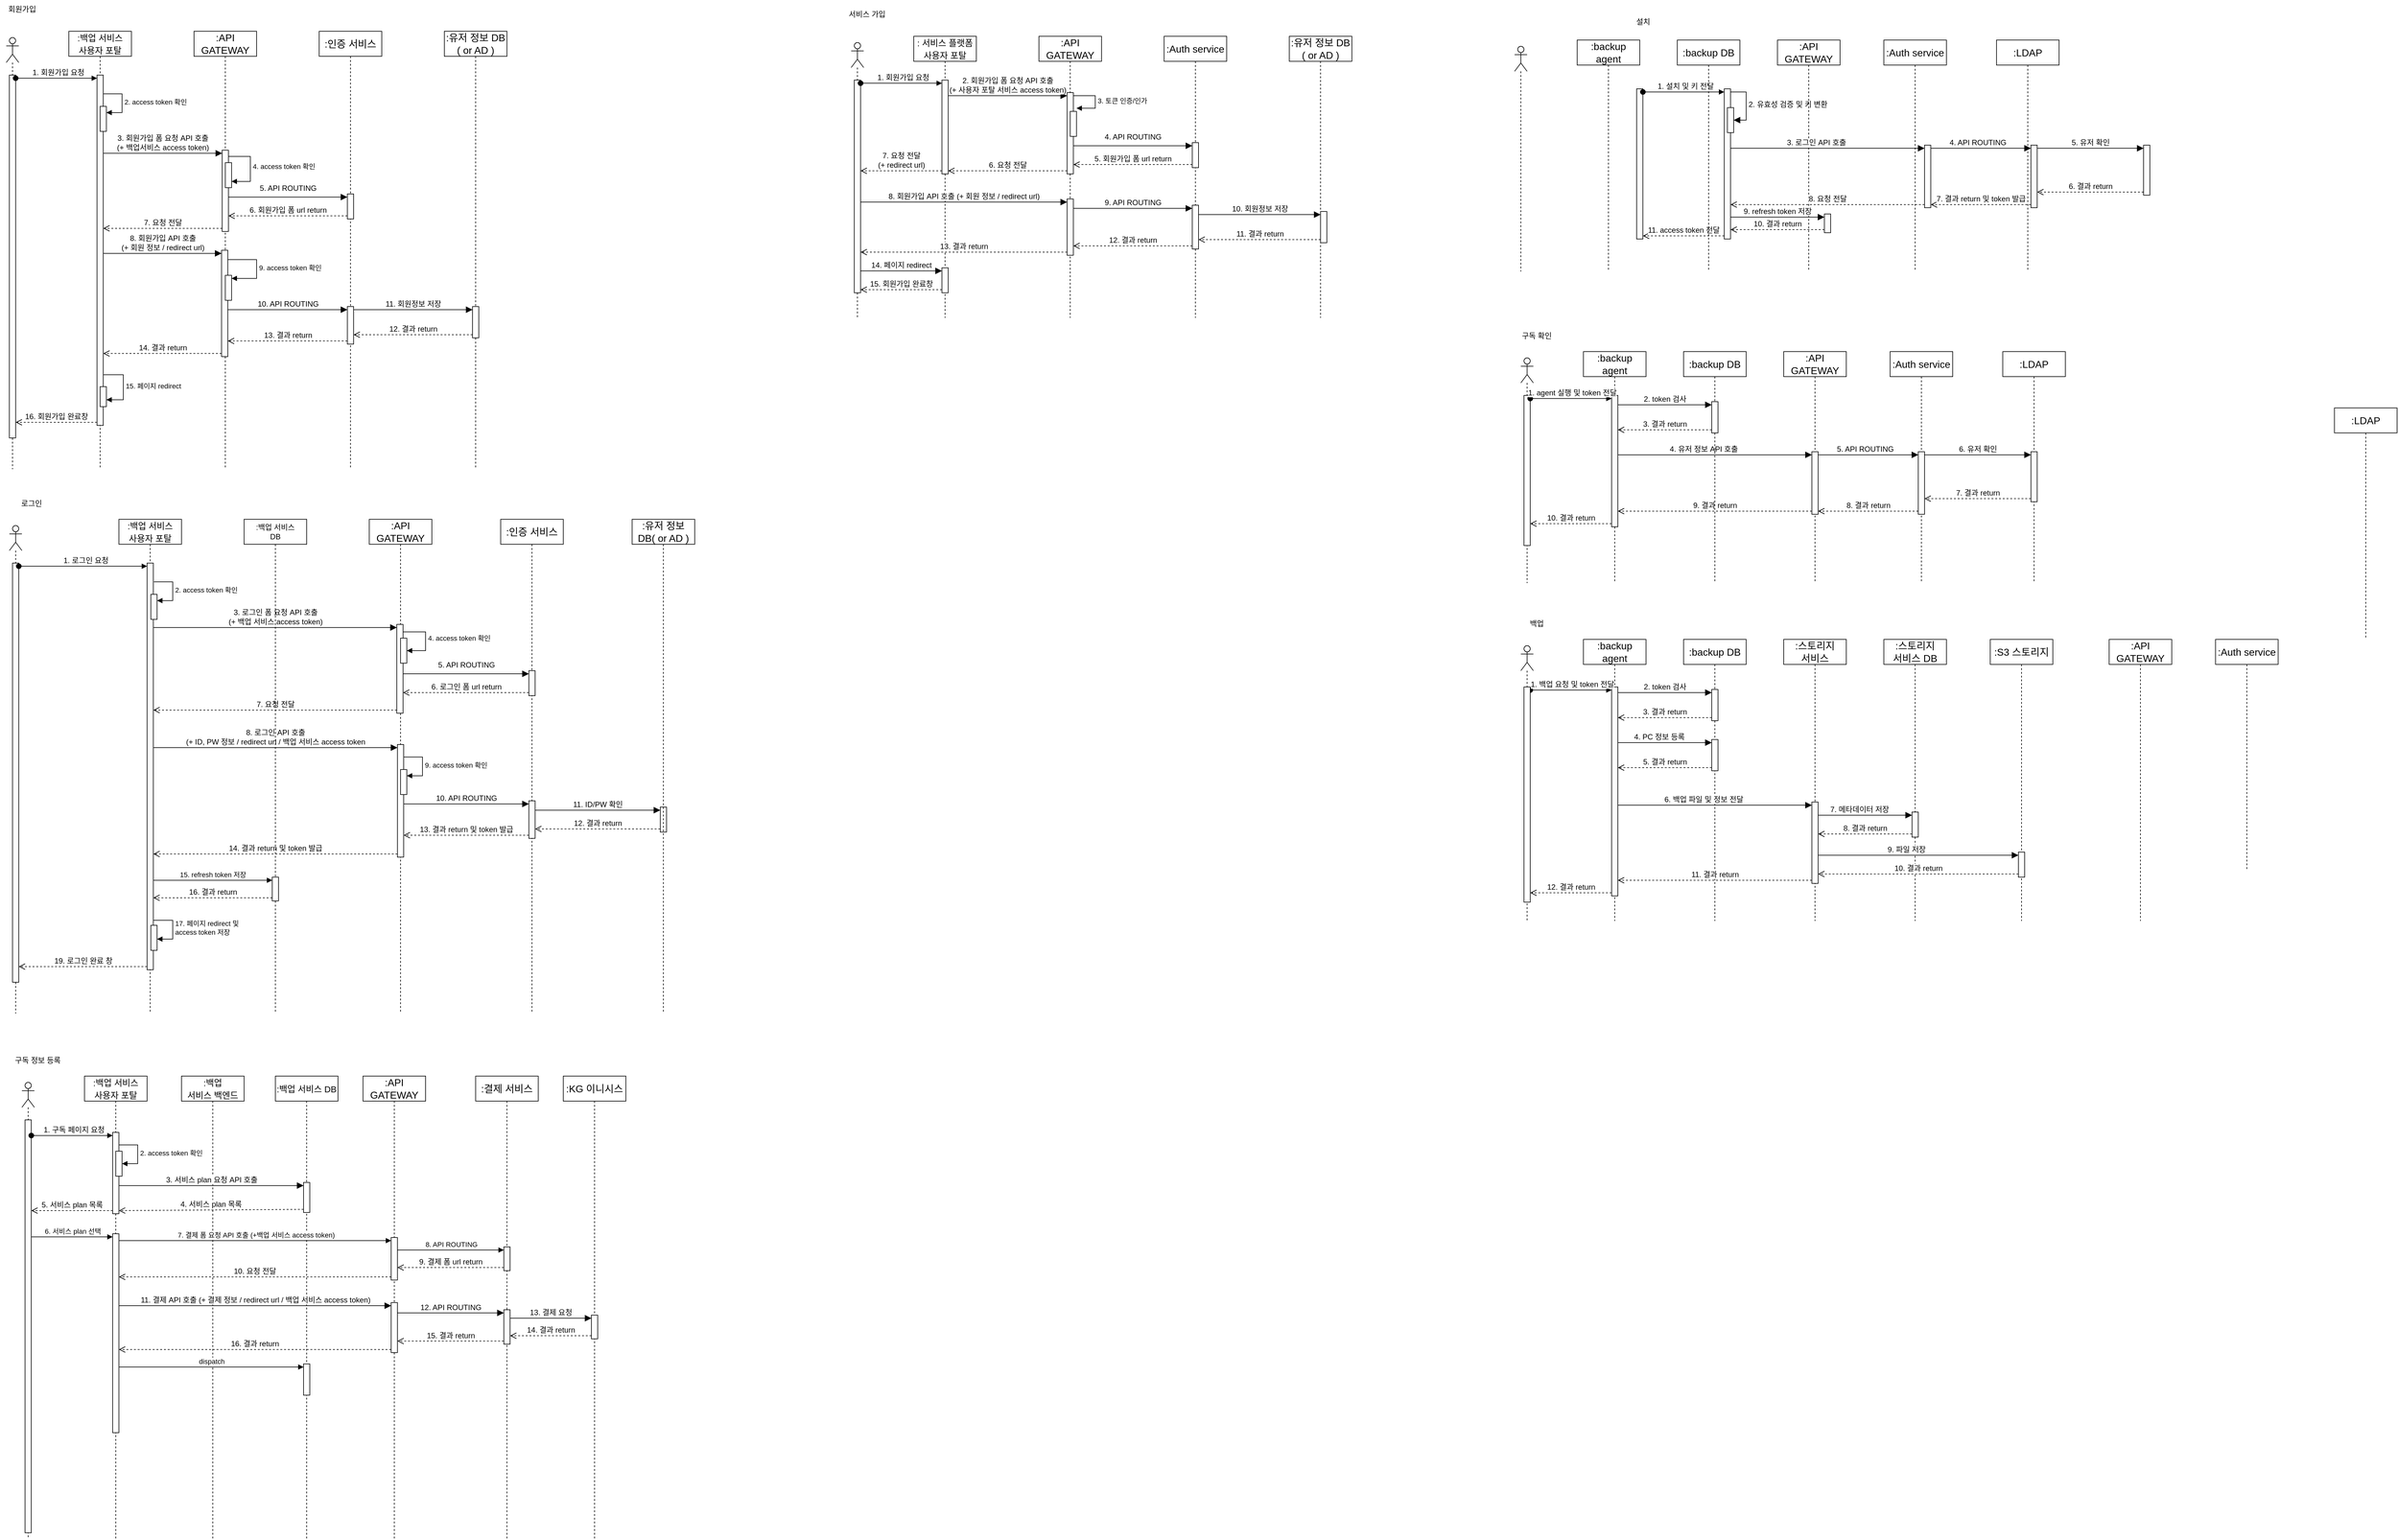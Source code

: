 <mxfile version="22.1.18" type="github">
  <diagram name="Page-1" id="c37626ed-c26b-45fb-9056-f9ebc6bb27b6">
    <mxGraphModel dx="1633" dy="927" grid="1" gridSize="10" guides="1" tooltips="1" connect="1" arrows="1" fold="1" page="1" pageScale="1" pageWidth="4681" pageHeight="3300" background="none" math="0" shadow="0">
      <root>
        <mxCell id="0" />
        <mxCell id="1" parent="0" />
        <mxCell id="fuTHmA_H6qqFmT9C-mlB-1" value="" style="shape=umlLifeline;perimeter=lifelinePerimeter;whiteSpace=wrap;html=1;container=1;dropTarget=0;collapsible=0;recursiveResize=0;outlineConnect=0;portConstraint=eastwest;newEdgeStyle={&quot;curved&quot;:0,&quot;rounded&quot;:0};participant=umlActor;fontSize=16;" parent="1" vertex="1">
          <mxGeometry x="40" y="80" width="20" height="690" as="geometry" />
        </mxCell>
        <mxCell id="fuTHmA_H6qqFmT9C-mlB-6" value="" style="html=1;points=[[0,0,0,0,5],[0,1,0,0,-5],[1,0,0,0,5],[1,1,0,0,-5]];perimeter=orthogonalPerimeter;outlineConnect=0;targetShapes=umlLifeline;portConstraint=eastwest;newEdgeStyle={&quot;curved&quot;:0,&quot;rounded&quot;:0};fontSize=16;" parent="fuTHmA_H6qqFmT9C-mlB-1" vertex="1">
          <mxGeometry x="5" y="60" width="10" height="580" as="geometry" />
        </mxCell>
        <mxCell id="fuTHmA_H6qqFmT9C-mlB-2" value="&lt;font style=&quot;font-size: 14px;&quot;&gt;:백업&amp;nbsp;서비스&lt;br&gt;사용자 포탈&lt;/font&gt;" style="shape=umlLifeline;perimeter=lifelinePerimeter;whiteSpace=wrap;html=1;container=1;dropTarget=0;collapsible=0;recursiveResize=0;outlineConnect=0;portConstraint=eastwest;newEdgeStyle={&quot;curved&quot;:0,&quot;rounded&quot;:0};fontSize=16;" parent="1" vertex="1">
          <mxGeometry x="140" y="70" width="100" height="700" as="geometry" />
        </mxCell>
        <mxCell id="fuTHmA_H6qqFmT9C-mlB-7" value="" style="html=1;points=[[0,0,0,0,5],[0,1,0,0,-5],[1,0,0,0,5],[1,1,0,0,-5]];perimeter=orthogonalPerimeter;outlineConnect=0;targetShapes=umlLifeline;portConstraint=eastwest;newEdgeStyle={&quot;curved&quot;:0,&quot;rounded&quot;:0};fontSize=16;" parent="fuTHmA_H6qqFmT9C-mlB-2" vertex="1">
          <mxGeometry x="45" y="70" width="10" height="560" as="geometry" />
        </mxCell>
        <mxCell id="qU_U8u3XfzX9e3_QFukL-123" value="" style="html=1;points=[[0,0,0,0,5],[0,1,0,0,-5],[1,0,0,0,5],[1,1,0,0,-5]];perimeter=orthogonalPerimeter;outlineConnect=0;targetShapes=umlLifeline;portConstraint=eastwest;newEdgeStyle={&quot;curved&quot;:0,&quot;rounded&quot;:0};" parent="fuTHmA_H6qqFmT9C-mlB-2" vertex="1">
          <mxGeometry x="50" y="568" width="10" height="32" as="geometry" />
        </mxCell>
        <mxCell id="qU_U8u3XfzX9e3_QFukL-124" value="15. 페이지 redirect" style="html=1;align=left;spacingLeft=2;endArrow=block;rounded=0;edgeStyle=orthogonalEdgeStyle;curved=0;rounded=0;" parent="fuTHmA_H6qqFmT9C-mlB-2" target="qU_U8u3XfzX9e3_QFukL-123" edge="1">
          <mxGeometry relative="1" as="geometry">
            <mxPoint x="55" y="549" as="sourcePoint" />
            <Array as="points">
              <mxPoint x="87" y="549" />
              <mxPoint x="87" y="589" />
            </Array>
          </mxGeometry>
        </mxCell>
        <mxCell id="qU_U8u3XfzX9e3_QFukL-126" value="" style="html=1;points=[[0,0,0,0,5],[0,1,0,0,-5],[1,0,0,0,5],[1,1,0,0,-5]];perimeter=orthogonalPerimeter;outlineConnect=0;targetShapes=umlLifeline;portConstraint=eastwest;newEdgeStyle={&quot;curved&quot;:0,&quot;rounded&quot;:0};" parent="fuTHmA_H6qqFmT9C-mlB-2" vertex="1">
          <mxGeometry x="50" y="120" width="10" height="40" as="geometry" />
        </mxCell>
        <mxCell id="qU_U8u3XfzX9e3_QFukL-127" value="2. access token 확인" style="html=1;align=left;spacingLeft=2;endArrow=block;rounded=0;edgeStyle=orthogonalEdgeStyle;curved=0;rounded=0;" parent="fuTHmA_H6qqFmT9C-mlB-2" target="qU_U8u3XfzX9e3_QFukL-126" edge="1">
          <mxGeometry relative="1" as="geometry">
            <mxPoint x="55" y="100" as="sourcePoint" />
            <Array as="points">
              <mxPoint x="85" y="130" />
            </Array>
          </mxGeometry>
        </mxCell>
        <mxCell id="fuTHmA_H6qqFmT9C-mlB-3" value=":API GATEWAY" style="shape=umlLifeline;perimeter=lifelinePerimeter;whiteSpace=wrap;html=1;container=1;dropTarget=0;collapsible=0;recursiveResize=0;outlineConnect=0;portConstraint=eastwest;newEdgeStyle={&quot;curved&quot;:0,&quot;rounded&quot;:0};fontSize=16;" parent="1" vertex="1">
          <mxGeometry x="340" y="70" width="100" height="700" as="geometry" />
        </mxCell>
        <mxCell id="fuTHmA_H6qqFmT9C-mlB-10" value="" style="html=1;points=[[0,0,0,0,5],[0,1,0,0,-5],[1,0,0,0,5],[1,1,0,0,-5]];perimeter=orthogonalPerimeter;outlineConnect=0;targetShapes=umlLifeline;portConstraint=eastwest;newEdgeStyle={&quot;curved&quot;:0,&quot;rounded&quot;:0};fontSize=16;" parent="fuTHmA_H6qqFmT9C-mlB-3" vertex="1">
          <mxGeometry x="45" y="190" width="10" height="130" as="geometry" />
        </mxCell>
        <mxCell id="fuTHmA_H6qqFmT9C-mlB-23" value="" style="html=1;points=[[0,0,0,0,5],[0,1,0,0,-5],[1,0,0,0,5],[1,1,0,0,-5]];perimeter=orthogonalPerimeter;outlineConnect=0;targetShapes=umlLifeline;portConstraint=eastwest;newEdgeStyle={&quot;curved&quot;:0,&quot;rounded&quot;:0};fontSize=16;" parent="fuTHmA_H6qqFmT9C-mlB-3" vertex="1">
          <mxGeometry x="44" y="350" width="10" height="170" as="geometry" />
        </mxCell>
        <mxCell id="qU_U8u3XfzX9e3_QFukL-1" value="" style="html=1;points=[[0,0,0,0,5],[0,1,0,0,-5],[1,0,0,0,5],[1,1,0,0,-5]];perimeter=orthogonalPerimeter;outlineConnect=0;targetShapes=umlLifeline;portConstraint=eastwest;newEdgeStyle={&quot;curved&quot;:0,&quot;rounded&quot;:0};" parent="fuTHmA_H6qqFmT9C-mlB-3" vertex="1">
          <mxGeometry x="50" y="210" width="10" height="40" as="geometry" />
        </mxCell>
        <mxCell id="qU_U8u3XfzX9e3_QFukL-2" value="4. access token 확인" style="html=1;align=left;spacingLeft=2;endArrow=block;rounded=0;edgeStyle=orthogonalEdgeStyle;curved=0;rounded=0;exitX=1;exitY=0;exitDx=0;exitDy=5;exitPerimeter=0;" parent="fuTHmA_H6qqFmT9C-mlB-3" source="fuTHmA_H6qqFmT9C-mlB-10" target="qU_U8u3XfzX9e3_QFukL-1" edge="1">
          <mxGeometry x="0.011" relative="1" as="geometry">
            <mxPoint x="-20" y="220" as="sourcePoint" />
            <Array as="points">
              <mxPoint x="55" y="200" />
              <mxPoint x="90" y="200" />
              <mxPoint x="90" y="240" />
            </Array>
            <mxPoint x="60" y="115" as="targetPoint" />
            <mxPoint as="offset" />
          </mxGeometry>
        </mxCell>
        <mxCell id="qU_U8u3XfzX9e3_QFukL-128" value="" style="html=1;points=[[0,0,0,0,5],[0,1,0,0,-5],[1,0,0,0,5],[1,1,0,0,-5]];perimeter=orthogonalPerimeter;outlineConnect=0;targetShapes=umlLifeline;portConstraint=eastwest;newEdgeStyle={&quot;curved&quot;:0,&quot;rounded&quot;:0};" parent="fuTHmA_H6qqFmT9C-mlB-3" vertex="1">
          <mxGeometry x="50" y="390" width="10" height="40" as="geometry" />
        </mxCell>
        <mxCell id="qU_U8u3XfzX9e3_QFukL-129" value="9. access token 확인" style="html=1;align=left;spacingLeft=2;endArrow=block;rounded=0;edgeStyle=orthogonalEdgeStyle;curved=0;rounded=0;" parent="fuTHmA_H6qqFmT9C-mlB-3" source="fuTHmA_H6qqFmT9C-mlB-23" target="qU_U8u3XfzX9e3_QFukL-128" edge="1">
          <mxGeometry x="0.011" relative="1" as="geometry">
            <mxPoint x="65" y="360" as="sourcePoint" />
            <Array as="points">
              <mxPoint x="100" y="365" />
              <mxPoint x="100" y="395" />
            </Array>
            <mxPoint x="70" y="280" as="targetPoint" />
            <mxPoint as="offset" />
          </mxGeometry>
        </mxCell>
        <mxCell id="fuTHmA_H6qqFmT9C-mlB-4" value=":인증 서비스" style="shape=umlLifeline;perimeter=lifelinePerimeter;whiteSpace=wrap;html=1;container=1;dropTarget=0;collapsible=0;recursiveResize=0;outlineConnect=0;portConstraint=eastwest;newEdgeStyle={&quot;curved&quot;:0,&quot;rounded&quot;:0};fontSize=16;" parent="1" vertex="1">
          <mxGeometry x="540" y="70" width="100" height="700" as="geometry" />
        </mxCell>
        <mxCell id="fuTHmA_H6qqFmT9C-mlB-13" value="" style="html=1;points=[[0,0,0,0,5],[0,1,0,0,-5],[1,0,0,0,5],[1,1,0,0,-5]];perimeter=orthogonalPerimeter;outlineConnect=0;targetShapes=umlLifeline;portConstraint=eastwest;newEdgeStyle={&quot;curved&quot;:0,&quot;rounded&quot;:0};fontSize=16;" parent="fuTHmA_H6qqFmT9C-mlB-4" vertex="1">
          <mxGeometry x="45" y="260" width="10" height="40" as="geometry" />
        </mxCell>
        <mxCell id="fuTHmA_H6qqFmT9C-mlB-26" value="" style="html=1;points=[[0,0,0,0,5],[0,1,0,0,-5],[1,0,0,0,5],[1,1,0,0,-5]];perimeter=orthogonalPerimeter;outlineConnect=0;targetShapes=umlLifeline;portConstraint=eastwest;newEdgeStyle={&quot;curved&quot;:0,&quot;rounded&quot;:0};fontSize=16;" parent="fuTHmA_H6qqFmT9C-mlB-4" vertex="1">
          <mxGeometry x="45" y="440" width="10" height="60" as="geometry" />
        </mxCell>
        <mxCell id="fuTHmA_H6qqFmT9C-mlB-5" value=":유저 정보 DB ( or AD )" style="shape=umlLifeline;perimeter=lifelinePerimeter;whiteSpace=wrap;html=1;container=1;dropTarget=0;collapsible=0;recursiveResize=0;outlineConnect=0;portConstraint=eastwest;newEdgeStyle={&quot;curved&quot;:0,&quot;rounded&quot;:0};fontSize=16;" parent="1" vertex="1">
          <mxGeometry x="740" y="70" width="100" height="700" as="geometry" />
        </mxCell>
        <mxCell id="fuTHmA_H6qqFmT9C-mlB-29" value="" style="html=1;points=[[0,0,0,0,5],[0,1,0,0,-5],[1,0,0,0,5],[1,1,0,0,-5]];perimeter=orthogonalPerimeter;outlineConnect=0;targetShapes=umlLifeline;portConstraint=eastwest;newEdgeStyle={&quot;curved&quot;:0,&quot;rounded&quot;:0};fontSize=16;" parent="fuTHmA_H6qqFmT9C-mlB-5" vertex="1">
          <mxGeometry x="45" y="440" width="10" height="50" as="geometry" />
        </mxCell>
        <mxCell id="fuTHmA_H6qqFmT9C-mlB-8" value="1. 회원가입 요청" style="html=1;verticalAlign=bottom;startArrow=oval;endArrow=block;startSize=8;curved=0;rounded=0;fontSize=12;exitX=1;exitY=0;exitDx=0;exitDy=5;exitPerimeter=0;entryX=0;entryY=0;entryDx=0;entryDy=5;entryPerimeter=0;" parent="1" source="fuTHmA_H6qqFmT9C-mlB-6" target="fuTHmA_H6qqFmT9C-mlB-7" edge="1">
          <mxGeometry x="0.04" relative="1" as="geometry">
            <mxPoint x="160" y="245" as="sourcePoint" />
            <mxPoint x="170" y="145" as="targetPoint" />
            <mxPoint as="offset" />
          </mxGeometry>
        </mxCell>
        <mxCell id="fuTHmA_H6qqFmT9C-mlB-11" value="3. 회원가입 폼 요청 API 호출&lt;br&gt;(+ 백업서비스 access token)" style="html=1;verticalAlign=bottom;endArrow=block;curved=0;rounded=0;fontSize=12;startSize=8;endSize=8;entryX=0;entryY=0;entryDx=0;entryDy=5;entryPerimeter=0;" parent="1" source="fuTHmA_H6qqFmT9C-mlB-7" target="fuTHmA_H6qqFmT9C-mlB-10" edge="1">
          <mxGeometry relative="1" as="geometry">
            <mxPoint x="200" y="150" as="sourcePoint" />
            <mxPoint x="360" y="160" as="targetPoint" />
            <mxPoint as="offset" />
          </mxGeometry>
        </mxCell>
        <mxCell id="fuTHmA_H6qqFmT9C-mlB-14" value="5. API ROUTING" style="html=1;verticalAlign=bottom;endArrow=block;curved=0;rounded=0;entryX=0;entryY=0;entryDx=0;entryDy=5;fontSize=12;startSize=8;endSize=8;" parent="1" source="fuTHmA_H6qqFmT9C-mlB-10" target="fuTHmA_H6qqFmT9C-mlB-13" edge="1">
          <mxGeometry y="5" relative="1" as="geometry">
            <mxPoint x="385" y="210" as="sourcePoint" />
            <mxPoint as="offset" />
          </mxGeometry>
        </mxCell>
        <mxCell id="fuTHmA_H6qqFmT9C-mlB-22" value="6. 회원가입 폼 url return" style="html=1;verticalAlign=bottom;endArrow=open;dashed=1;endSize=8;curved=0;rounded=0;fontSize=12;exitX=0;exitY=1;exitDx=0;exitDy=-5;exitPerimeter=0;" parent="1" source="fuTHmA_H6qqFmT9C-mlB-13" target="fuTHmA_H6qqFmT9C-mlB-10" edge="1">
          <mxGeometry relative="1" as="geometry">
            <mxPoint x="360" y="190" as="sourcePoint" />
            <mxPoint x="375" y="255" as="targetPoint" />
            <mxPoint as="offset" />
          </mxGeometry>
        </mxCell>
        <mxCell id="fuTHmA_H6qqFmT9C-mlB-24" value="8. 회원가입 API 호출 &lt;br&gt;(+ 회원 정보 / redirect url)" style="html=1;verticalAlign=bottom;endArrow=block;curved=0;rounded=0;entryX=0;entryY=0;entryDx=0;entryDy=5;fontSize=12;startSize=8;endSize=8;" parent="1" source="fuTHmA_H6qqFmT9C-mlB-7" target="fuTHmA_H6qqFmT9C-mlB-23" edge="1">
          <mxGeometry x="0.001" relative="1" as="geometry">
            <mxPoint x="195.0" y="335" as="sourcePoint" />
            <mxPoint as="offset" />
          </mxGeometry>
        </mxCell>
        <mxCell id="fuTHmA_H6qqFmT9C-mlB-27" value="10. API ROUTING" style="html=1;verticalAlign=bottom;endArrow=block;curved=0;rounded=0;entryX=0;entryY=0;entryDx=0;entryDy=5;fontSize=12;startSize=8;endSize=8;" parent="1" source="fuTHmA_H6qqFmT9C-mlB-23" target="fuTHmA_H6qqFmT9C-mlB-26" edge="1">
          <mxGeometry relative="1" as="geometry">
            <mxPoint x="480" y="290" as="sourcePoint" />
            <mxPoint as="offset" />
          </mxGeometry>
        </mxCell>
        <mxCell id="fuTHmA_H6qqFmT9C-mlB-30" value="11. 회원정보 저장" style="html=1;verticalAlign=bottom;endArrow=block;curved=0;rounded=0;entryX=0;entryY=0;entryDx=0;entryDy=5;fontSize=12;startSize=8;endSize=8;" parent="1" source="fuTHmA_H6qqFmT9C-mlB-26" target="fuTHmA_H6qqFmT9C-mlB-29" edge="1">
          <mxGeometry relative="1" as="geometry">
            <mxPoint x="710" y="310" as="sourcePoint" />
          </mxGeometry>
        </mxCell>
        <mxCell id="fuTHmA_H6qqFmT9C-mlB-33" value="7. 요청 전달" style="html=1;verticalAlign=bottom;endArrow=open;dashed=1;endSize=8;curved=0;rounded=0;fontSize=12;exitX=0;exitY=1;exitDx=0;exitDy=-5;exitPerimeter=0;" parent="1" source="fuTHmA_H6qqFmT9C-mlB-10" target="fuTHmA_H6qqFmT9C-mlB-7" edge="1">
          <mxGeometry relative="1" as="geometry">
            <mxPoint x="360" y="285" as="sourcePoint" />
            <mxPoint x="200" y="265" as="targetPoint" />
            <Array as="points" />
            <mxPoint as="offset" />
          </mxGeometry>
        </mxCell>
        <mxCell id="fuTHmA_H6qqFmT9C-mlB-38" value="13. 결과 return" style="html=1;verticalAlign=bottom;endArrow=open;dashed=1;endSize=8;curved=0;rounded=0;fontSize=12;exitX=0;exitY=1;exitDx=0;exitDy=-5;exitPerimeter=0;" parent="1" source="fuTHmA_H6qqFmT9C-mlB-26" target="fuTHmA_H6qqFmT9C-mlB-23" edge="1">
          <mxGeometry x="-0.003" relative="1" as="geometry">
            <mxPoint x="640" y="480" as="sourcePoint" />
            <mxPoint x="375" y="425" as="targetPoint" />
            <mxPoint as="offset" />
          </mxGeometry>
        </mxCell>
        <mxCell id="fuTHmA_H6qqFmT9C-mlB-65" value="" style="shape=umlLifeline;perimeter=lifelinePerimeter;whiteSpace=wrap;html=1;container=1;dropTarget=0;collapsible=0;recursiveResize=0;outlineConnect=0;portConstraint=eastwest;newEdgeStyle={&quot;curved&quot;:0,&quot;rounded&quot;:0};participant=umlActor;fontSize=16;" parent="1" vertex="1">
          <mxGeometry x="2450" y="94" width="20" height="360" as="geometry" />
        </mxCell>
        <mxCell id="fuTHmA_H6qqFmT9C-mlB-66" value="" style="html=1;points=[[0,0,0,0,5],[0,1,0,0,-5],[1,0,0,0,5],[1,1,0,0,-5]];perimeter=orthogonalPerimeter;outlineConnect=0;targetShapes=umlLifeline;portConstraint=eastwest;newEdgeStyle={&quot;curved&quot;:0,&quot;rounded&quot;:0};fontSize=16;" parent="fuTHmA_H6qqFmT9C-mlB-65" vertex="1">
          <mxGeometry x="195" y="68" width="10" height="240" as="geometry" />
        </mxCell>
        <mxCell id="fuTHmA_H6qqFmT9C-mlB-67" value=":backup agent" style="shape=umlLifeline;perimeter=lifelinePerimeter;whiteSpace=wrap;html=1;container=1;dropTarget=0;collapsible=0;recursiveResize=0;outlineConnect=0;portConstraint=eastwest;newEdgeStyle={&quot;curved&quot;:0,&quot;rounded&quot;:0};fontSize=16;" parent="1" vertex="1">
          <mxGeometry x="2550" y="84" width="100" height="370" as="geometry" />
        </mxCell>
        <mxCell id="fuTHmA_H6qqFmT9C-mlB-68" value="" style="html=1;points=[[0,0,0,0,5],[0,1,0,0,-5],[1,0,0,0,5],[1,1,0,0,-5]];perimeter=orthogonalPerimeter;outlineConnect=0;targetShapes=umlLifeline;portConstraint=eastwest;newEdgeStyle={&quot;curved&quot;:0,&quot;rounded&quot;:0};fontSize=16;" parent="fuTHmA_H6qqFmT9C-mlB-67" vertex="1">
          <mxGeometry x="235" y="78" width="10" height="240" as="geometry" />
        </mxCell>
        <mxCell id="fuTHmA_H6qqFmT9C-mlB-90" value="" style="html=1;points=[[0,0,0,0,5],[0,1,0,0,-5],[1,0,0,0,5],[1,1,0,0,-5]];perimeter=orthogonalPerimeter;outlineConnect=0;targetShapes=umlLifeline;portConstraint=eastwest;newEdgeStyle={&quot;curved&quot;:0,&quot;rounded&quot;:0};fontSize=16;" parent="fuTHmA_H6qqFmT9C-mlB-67" vertex="1">
          <mxGeometry x="240" y="108" width="10" height="40" as="geometry" />
        </mxCell>
        <mxCell id="fuTHmA_H6qqFmT9C-mlB-91" value="2. 유효성 검증 및 키 변환" style="html=1;align=left;spacingLeft=2;endArrow=block;rounded=0;edgeStyle=orthogonalEdgeStyle;curved=0;rounded=0;fontSize=12;startSize=8;endSize=8;exitX=1;exitY=0;exitDx=0;exitDy=5;exitPerimeter=0;" parent="fuTHmA_H6qqFmT9C-mlB-67" source="fuTHmA_H6qqFmT9C-mlB-68" target="fuTHmA_H6qqFmT9C-mlB-90" edge="1">
          <mxGeometry relative="1" as="geometry">
            <mxPoint x="370" y="-42" as="sourcePoint" />
            <Array as="points">
              <mxPoint x="270" y="83" />
              <mxPoint x="270" y="128" />
            </Array>
          </mxGeometry>
        </mxCell>
        <mxCell id="fuTHmA_H6qqFmT9C-mlB-69" value=":API GATEWAY" style="shape=umlLifeline;perimeter=lifelinePerimeter;whiteSpace=wrap;html=1;container=1;dropTarget=0;collapsible=0;recursiveResize=0;outlineConnect=0;portConstraint=eastwest;newEdgeStyle={&quot;curved&quot;:0,&quot;rounded&quot;:0};fontSize=16;" parent="1" vertex="1">
          <mxGeometry x="2870" y="84" width="100" height="370" as="geometry" />
        </mxCell>
        <mxCell id="fuTHmA_H6qqFmT9C-mlB-70" value="" style="html=1;points=[[0,0,0,0,5],[0,1,0,0,-5],[1,0,0,0,5],[1,1,0,0,-5]];perimeter=orthogonalPerimeter;outlineConnect=0;targetShapes=umlLifeline;portConstraint=eastwest;newEdgeStyle={&quot;curved&quot;:0,&quot;rounded&quot;:0};fontSize=16;" parent="fuTHmA_H6qqFmT9C-mlB-69" vertex="1">
          <mxGeometry x="235" y="168" width="10" height="100" as="geometry" />
        </mxCell>
        <mxCell id="fuTHmA_H6qqFmT9C-mlB-72" value=":Auth service" style="shape=umlLifeline;perimeter=lifelinePerimeter;whiteSpace=wrap;html=1;container=1;dropTarget=0;collapsible=0;recursiveResize=0;outlineConnect=0;portConstraint=eastwest;newEdgeStyle={&quot;curved&quot;:0,&quot;rounded&quot;:0};fontSize=16;" parent="1" vertex="1">
          <mxGeometry x="3040" y="84" width="100" height="370" as="geometry" />
        </mxCell>
        <mxCell id="fuTHmA_H6qqFmT9C-mlB-73" value="" style="html=1;points=[[0,0,0,0,5],[0,1,0,0,-5],[1,0,0,0,5],[1,1,0,0,-5]];perimeter=orthogonalPerimeter;outlineConnect=0;targetShapes=umlLifeline;portConstraint=eastwest;newEdgeStyle={&quot;curved&quot;:0,&quot;rounded&quot;:0};fontSize=16;" parent="fuTHmA_H6qqFmT9C-mlB-72" vertex="1">
          <mxGeometry x="235" y="168" width="10" height="100" as="geometry" />
        </mxCell>
        <mxCell id="fuTHmA_H6qqFmT9C-mlB-76" value=":LDAP" style="shape=umlLifeline;perimeter=lifelinePerimeter;whiteSpace=wrap;html=1;container=1;dropTarget=0;collapsible=0;recursiveResize=0;outlineConnect=0;portConstraint=eastwest;newEdgeStyle={&quot;curved&quot;:0,&quot;rounded&quot;:0};fontSize=16;" parent="1" vertex="1">
          <mxGeometry x="3220" y="84" width="100" height="370" as="geometry" />
        </mxCell>
        <mxCell id="fuTHmA_H6qqFmT9C-mlB-77" value="" style="html=1;points=[[0,0,0,0,5],[0,1,0,0,-5],[1,0,0,0,5],[1,1,0,0,-5]];perimeter=orthogonalPerimeter;outlineConnect=0;targetShapes=umlLifeline;portConstraint=eastwest;newEdgeStyle={&quot;curved&quot;:0,&quot;rounded&quot;:0};fontSize=16;" parent="fuTHmA_H6qqFmT9C-mlB-76" vertex="1">
          <mxGeometry x="235" y="168" width="10" height="80" as="geometry" />
        </mxCell>
        <mxCell id="fuTHmA_H6qqFmT9C-mlB-78" value="1. 설치 및 키 전달" style="html=1;verticalAlign=bottom;startArrow=oval;endArrow=block;startSize=8;curved=0;rounded=0;fontSize=12;exitX=1;exitY=0;exitDx=0;exitDy=5;exitPerimeter=0;entryX=0;entryY=0;entryDx=0;entryDy=5;entryPerimeter=0;" parent="1" source="fuTHmA_H6qqFmT9C-mlB-66" target="fuTHmA_H6qqFmT9C-mlB-68" edge="1">
          <mxGeometry x="0.036" relative="1" as="geometry">
            <mxPoint x="2760" y="267" as="sourcePoint" />
            <mxPoint x="2770" y="167" as="targetPoint" />
            <mxPoint as="offset" />
          </mxGeometry>
        </mxCell>
        <mxCell id="fuTHmA_H6qqFmT9C-mlB-79" value="3. 로그인 API 호출" style="html=1;verticalAlign=bottom;endArrow=block;curved=0;rounded=0;fontSize=12;startSize=8;endSize=8;entryX=0;entryY=0;entryDx=0;entryDy=5;entryPerimeter=0;" parent="1" source="fuTHmA_H6qqFmT9C-mlB-68" target="fuTHmA_H6qqFmT9C-mlB-70" edge="1">
          <mxGeometry x="-0.118" relative="1" as="geometry">
            <mxPoint x="2800" y="172" as="sourcePoint" />
            <mxPoint x="2960" y="182" as="targetPoint" />
            <mxPoint as="offset" />
          </mxGeometry>
        </mxCell>
        <mxCell id="fuTHmA_H6qqFmT9C-mlB-80" value="4. API ROUTING" style="html=1;verticalAlign=bottom;endArrow=block;curved=0;rounded=0;entryX=0;entryY=0;entryDx=0;entryDy=5;fontSize=12;startSize=8;endSize=8;" parent="1" source="fuTHmA_H6qqFmT9C-mlB-70" target="fuTHmA_H6qqFmT9C-mlB-73" edge="1">
          <mxGeometry x="-0.062" relative="1" as="geometry">
            <mxPoint x="3115" y="232" as="sourcePoint" />
            <mxPoint as="offset" />
          </mxGeometry>
        </mxCell>
        <mxCell id="fuTHmA_H6qqFmT9C-mlB-84" value="5. 유저 확인" style="html=1;verticalAlign=bottom;endArrow=block;curved=0;rounded=0;entryX=0;entryY=0;entryDx=0;entryDy=5;fontSize=12;startSize=8;endSize=8;" parent="1" target="fuTHmA_H6qqFmT9C-mlB-77" edge="1">
          <mxGeometry relative="1" as="geometry">
            <mxPoint x="3285" y="257" as="sourcePoint" />
            <mxPoint as="offset" />
          </mxGeometry>
        </mxCell>
        <mxCell id="fuTHmA_H6qqFmT9C-mlB-85" value="8. 요청 전달" style="html=1;verticalAlign=bottom;endArrow=open;dashed=1;endSize=8;curved=0;rounded=0;fontSize=12;exitX=0;exitY=1;exitDx=0;exitDy=-5;exitPerimeter=0;" parent="1" source="fuTHmA_H6qqFmT9C-mlB-70" target="fuTHmA_H6qqFmT9C-mlB-68" edge="1">
          <mxGeometry relative="1" as="geometry">
            <mxPoint x="2960" y="307" as="sourcePoint" />
            <mxPoint x="2800" y="287" as="targetPoint" />
            <Array as="points" />
            <mxPoint as="offset" />
          </mxGeometry>
        </mxCell>
        <mxCell id="fuTHmA_H6qqFmT9C-mlB-86" value="11. access token 전달" style="html=1;verticalAlign=bottom;endArrow=open;dashed=1;endSize=8;curved=0;rounded=0;fontSize=12;exitX=0;exitY=1;exitDx=0;exitDy=-5;exitPerimeter=0;" parent="1" source="fuTHmA_H6qqFmT9C-mlB-68" target="fuTHmA_H6qqFmT9C-mlB-66" edge="1">
          <mxGeometry relative="1" as="geometry">
            <mxPoint x="2860" y="342" as="sourcePoint" />
            <mxPoint x="2780" y="342" as="targetPoint" />
            <mxPoint as="offset" />
          </mxGeometry>
        </mxCell>
        <mxCell id="fuTHmA_H6qqFmT9C-mlB-75" value="6. 결과 return" style="html=1;verticalAlign=bottom;endArrow=open;dashed=1;endSize=8;curved=0;rounded=0;fontSize=12;exitX=0;exitY=1;exitDx=0;exitDy=-5;exitPerimeter=0;" parent="1" source="fuTHmA_H6qqFmT9C-mlB-77" target="fuTHmA_H6qqFmT9C-mlB-73" edge="1">
          <mxGeometry relative="1" as="geometry">
            <mxPoint x="3290" y="327" as="targetPoint" />
            <mxPoint x="3455" y="437" as="sourcePoint" />
            <mxPoint as="offset" />
          </mxGeometry>
        </mxCell>
        <mxCell id="7bgG04qd4cT4jgVyrMaK-6" value="7. 결과 return 및 token 발급" style="html=1;verticalAlign=bottom;endArrow=open;dashed=1;endSize=8;curved=0;rounded=0;fontSize=12;exitX=0;exitY=1;exitDx=0;exitDy=-5;exitPerimeter=0;entryX=1;entryY=1;entryDx=0;entryDy=-5;entryPerimeter=0;" parent="1" source="fuTHmA_H6qqFmT9C-mlB-73" target="fuTHmA_H6qqFmT9C-mlB-70" edge="1">
          <mxGeometry relative="1" as="geometry">
            <mxPoint x="3295" y="337" as="targetPoint" />
            <mxPoint x="3465" y="337" as="sourcePoint" />
            <mxPoint as="offset" />
          </mxGeometry>
        </mxCell>
        <mxCell id="7bgG04qd4cT4jgVyrMaK-7" value="회원가입" style="text;html=1;align=center;verticalAlign=middle;resizable=0;points=[];autosize=1;strokeColor=none;fillColor=none;" parent="1" vertex="1">
          <mxGeometry x="30" y="20" width="70" height="30" as="geometry" />
        </mxCell>
        <mxCell id="7bgG04qd4cT4jgVyrMaK-8" value="설치" style="text;html=1;align=center;verticalAlign=middle;resizable=0;points=[];autosize=1;strokeColor=none;fillColor=none;" parent="1" vertex="1">
          <mxGeometry x="2630" y="40" width="50" height="30" as="geometry" />
        </mxCell>
        <mxCell id="7bgG04qd4cT4jgVyrMaK-29" value="구독 확인" style="text;html=1;align=center;verticalAlign=middle;resizable=0;points=[];autosize=1;strokeColor=none;fillColor=none;" parent="1" vertex="1">
          <mxGeometry x="2450" y="542" width="70" height="30" as="geometry" />
        </mxCell>
        <mxCell id="7bgG04qd4cT4jgVyrMaK-30" value=":backup DB" style="shape=umlLifeline;perimeter=lifelinePerimeter;whiteSpace=wrap;html=1;container=1;dropTarget=0;collapsible=0;recursiveResize=0;outlineConnect=0;portConstraint=eastwest;newEdgeStyle={&quot;curved&quot;:0,&quot;rounded&quot;:0};fontSize=16;" parent="1" vertex="1">
          <mxGeometry x="2710" y="84" width="100" height="370" as="geometry" />
        </mxCell>
        <mxCell id="7bgG04qd4cT4jgVyrMaK-31" value="" style="html=1;points=[[0,0,0,0,5],[0,1,0,0,-5],[1,0,0,0,5],[1,1,0,0,-5]];perimeter=orthogonalPerimeter;outlineConnect=0;targetShapes=umlLifeline;portConstraint=eastwest;newEdgeStyle={&quot;curved&quot;:0,&quot;rounded&quot;:0};fontSize=16;" parent="7bgG04qd4cT4jgVyrMaK-30" vertex="1">
          <mxGeometry x="235" y="278" width="10" height="30" as="geometry" />
        </mxCell>
        <mxCell id="7bgG04qd4cT4jgVyrMaK-34" value="9. refresh token 저장" style="html=1;verticalAlign=bottom;endArrow=block;curved=0;rounded=0;entryX=0;entryY=0;entryDx=0;entryDy=5;fontSize=12;startSize=8;endSize=8;entryPerimeter=0;" parent="1" source="fuTHmA_H6qqFmT9C-mlB-68" target="7bgG04qd4cT4jgVyrMaK-31" edge="1">
          <mxGeometry relative="1" as="geometry">
            <mxPoint x="2800" y="382" as="sourcePoint" />
            <mxPoint as="offset" />
            <mxPoint x="2970" y="382" as="targetPoint" />
          </mxGeometry>
        </mxCell>
        <mxCell id="7bgG04qd4cT4jgVyrMaK-35" value="" style="shape=umlLifeline;perimeter=lifelinePerimeter;whiteSpace=wrap;html=1;container=1;dropTarget=0;collapsible=0;recursiveResize=0;outlineConnect=0;portConstraint=eastwest;newEdgeStyle={&quot;curved&quot;:0,&quot;rounded&quot;:0};participant=umlActor;fontSize=16;" parent="1" vertex="1">
          <mxGeometry x="2460" y="592" width="20" height="360" as="geometry" />
        </mxCell>
        <mxCell id="7bgG04qd4cT4jgVyrMaK-36" value="" style="html=1;points=[[0,0,0,0,5],[0,1,0,0,-5],[1,0,0,0,5],[1,1,0,0,-5]];perimeter=orthogonalPerimeter;outlineConnect=0;targetShapes=umlLifeline;portConstraint=eastwest;newEdgeStyle={&quot;curved&quot;:0,&quot;rounded&quot;:0};fontSize=16;" parent="7bgG04qd4cT4jgVyrMaK-35" vertex="1">
          <mxGeometry x="5" y="60" width="10" height="240" as="geometry" />
        </mxCell>
        <mxCell id="7bgG04qd4cT4jgVyrMaK-37" value=":backup agent" style="shape=umlLifeline;perimeter=lifelinePerimeter;whiteSpace=wrap;html=1;container=1;dropTarget=0;collapsible=0;recursiveResize=0;outlineConnect=0;portConstraint=eastwest;newEdgeStyle={&quot;curved&quot;:0,&quot;rounded&quot;:0};fontSize=16;" parent="1" vertex="1">
          <mxGeometry x="2560" y="582" width="100" height="370" as="geometry" />
        </mxCell>
        <mxCell id="7bgG04qd4cT4jgVyrMaK-38" value="" style="html=1;points=[[0,0,0,0,5],[0,1,0,0,-5],[1,0,0,0,5],[1,1,0,0,-5]];perimeter=orthogonalPerimeter;outlineConnect=0;targetShapes=umlLifeline;portConstraint=eastwest;newEdgeStyle={&quot;curved&quot;:0,&quot;rounded&quot;:0};fontSize=16;" parent="7bgG04qd4cT4jgVyrMaK-37" vertex="1">
          <mxGeometry x="45" y="70" width="10" height="210" as="geometry" />
        </mxCell>
        <mxCell id="7bgG04qd4cT4jgVyrMaK-41" value=":API GATEWAY" style="shape=umlLifeline;perimeter=lifelinePerimeter;whiteSpace=wrap;html=1;container=1;dropTarget=0;collapsible=0;recursiveResize=0;outlineConnect=0;portConstraint=eastwest;newEdgeStyle={&quot;curved&quot;:0,&quot;rounded&quot;:0};fontSize=16;" parent="1" vertex="1">
          <mxGeometry x="2880" y="582" width="100" height="370" as="geometry" />
        </mxCell>
        <mxCell id="7bgG04qd4cT4jgVyrMaK-42" value="" style="html=1;points=[[0,0,0,0,5],[0,1,0,0,-5],[1,0,0,0,5],[1,1,0,0,-5]];perimeter=orthogonalPerimeter;outlineConnect=0;targetShapes=umlLifeline;portConstraint=eastwest;newEdgeStyle={&quot;curved&quot;:0,&quot;rounded&quot;:0};fontSize=16;" parent="7bgG04qd4cT4jgVyrMaK-41" vertex="1">
          <mxGeometry x="45" y="160" width="10" height="100" as="geometry" />
        </mxCell>
        <mxCell id="7bgG04qd4cT4jgVyrMaK-43" value=":Auth service" style="shape=umlLifeline;perimeter=lifelinePerimeter;whiteSpace=wrap;html=1;container=1;dropTarget=0;collapsible=0;recursiveResize=0;outlineConnect=0;portConstraint=eastwest;newEdgeStyle={&quot;curved&quot;:0,&quot;rounded&quot;:0};fontSize=16;" parent="1" vertex="1">
          <mxGeometry x="3050" y="582" width="100" height="370" as="geometry" />
        </mxCell>
        <mxCell id="7bgG04qd4cT4jgVyrMaK-44" value="" style="html=1;points=[[0,0,0,0,5],[0,1,0,0,-5],[1,0,0,0,5],[1,1,0,0,-5]];perimeter=orthogonalPerimeter;outlineConnect=0;targetShapes=umlLifeline;portConstraint=eastwest;newEdgeStyle={&quot;curved&quot;:0,&quot;rounded&quot;:0};fontSize=16;" parent="7bgG04qd4cT4jgVyrMaK-43" vertex="1">
          <mxGeometry x="45" y="160" width="10" height="100" as="geometry" />
        </mxCell>
        <mxCell id="7bgG04qd4cT4jgVyrMaK-45" value=":LDAP" style="shape=umlLifeline;perimeter=lifelinePerimeter;whiteSpace=wrap;html=1;container=1;dropTarget=0;collapsible=0;recursiveResize=0;outlineConnect=0;portConstraint=eastwest;newEdgeStyle={&quot;curved&quot;:0,&quot;rounded&quot;:0};fontSize=16;" parent="1" vertex="1">
          <mxGeometry x="3230" y="582" width="100" height="370" as="geometry" />
        </mxCell>
        <mxCell id="7bgG04qd4cT4jgVyrMaK-46" value="" style="html=1;points=[[0,0,0,0,5],[0,1,0,0,-5],[1,0,0,0,5],[1,1,0,0,-5]];perimeter=orthogonalPerimeter;outlineConnect=0;targetShapes=umlLifeline;portConstraint=eastwest;newEdgeStyle={&quot;curved&quot;:0,&quot;rounded&quot;:0};fontSize=16;" parent="7bgG04qd4cT4jgVyrMaK-45" vertex="1">
          <mxGeometry x="45" y="160" width="10" height="80" as="geometry" />
        </mxCell>
        <mxCell id="7bgG04qd4cT4jgVyrMaK-47" value="1. agent 실행 및 token 전달" style="html=1;verticalAlign=bottom;startArrow=oval;endArrow=block;startSize=8;curved=0;rounded=0;fontSize=12;exitX=1;exitY=0;exitDx=0;exitDy=5;exitPerimeter=0;entryX=0;entryY=0;entryDx=0;entryDy=5;entryPerimeter=0;" parent="1" source="7bgG04qd4cT4jgVyrMaK-36" target="7bgG04qd4cT4jgVyrMaK-38" edge="1">
          <mxGeometry x="0.031" relative="1" as="geometry">
            <mxPoint x="2580" y="757" as="sourcePoint" />
            <mxPoint x="2590" y="657" as="targetPoint" />
            <mxPoint as="offset" />
          </mxGeometry>
        </mxCell>
        <mxCell id="7bgG04qd4cT4jgVyrMaK-48" value="4. 유저 정보 API 호출" style="html=1;verticalAlign=bottom;endArrow=block;curved=0;rounded=0;fontSize=12;startSize=8;endSize=8;entryX=0;entryY=0;entryDx=0;entryDy=5;entryPerimeter=0;" parent="1" source="7bgG04qd4cT4jgVyrMaK-38" target="7bgG04qd4cT4jgVyrMaK-42" edge="1">
          <mxGeometry x="-0.119" relative="1" as="geometry">
            <mxPoint x="2620" y="662" as="sourcePoint" />
            <mxPoint x="2780" y="672" as="targetPoint" />
            <mxPoint as="offset" />
          </mxGeometry>
        </mxCell>
        <mxCell id="7bgG04qd4cT4jgVyrMaK-49" value="5. API ROUTING" style="html=1;verticalAlign=bottom;endArrow=block;curved=0;rounded=0;entryX=0;entryY=0;entryDx=0;entryDy=5;fontSize=12;startSize=8;endSize=8;" parent="1" source="7bgG04qd4cT4jgVyrMaK-42" target="7bgG04qd4cT4jgVyrMaK-44" edge="1">
          <mxGeometry x="-0.062" relative="1" as="geometry">
            <mxPoint x="2935" y="722" as="sourcePoint" />
            <mxPoint as="offset" />
          </mxGeometry>
        </mxCell>
        <mxCell id="7bgG04qd4cT4jgVyrMaK-50" value="6. 유저 확인" style="html=1;verticalAlign=bottom;endArrow=block;curved=0;rounded=0;entryX=0;entryY=0;entryDx=0;entryDy=5;fontSize=12;startSize=8;endSize=8;" parent="1" target="7bgG04qd4cT4jgVyrMaK-46" edge="1">
          <mxGeometry relative="1" as="geometry">
            <mxPoint x="3105" y="747" as="sourcePoint" />
            <mxPoint as="offset" />
          </mxGeometry>
        </mxCell>
        <mxCell id="7bgG04qd4cT4jgVyrMaK-51" value="9. 결과 return" style="html=1;verticalAlign=bottom;endArrow=open;dashed=1;endSize=8;curved=0;rounded=0;fontSize=12;exitX=0;exitY=1;exitDx=0;exitDy=-5;exitPerimeter=0;" parent="1" source="7bgG04qd4cT4jgVyrMaK-42" target="7bgG04qd4cT4jgVyrMaK-38" edge="1">
          <mxGeometry relative="1" as="geometry">
            <mxPoint x="2780" y="797" as="sourcePoint" />
            <mxPoint x="2620" y="777" as="targetPoint" />
            <Array as="points" />
            <mxPoint as="offset" />
          </mxGeometry>
        </mxCell>
        <mxCell id="7bgG04qd4cT4jgVyrMaK-52" value="10. 결과 return" style="html=1;verticalAlign=bottom;endArrow=open;dashed=1;endSize=8;curved=0;rounded=0;fontSize=12;exitX=0;exitY=1;exitDx=0;exitDy=-5;exitPerimeter=0;" parent="1" source="7bgG04qd4cT4jgVyrMaK-38" target="7bgG04qd4cT4jgVyrMaK-36" edge="1">
          <mxGeometry relative="1" as="geometry">
            <mxPoint x="2680" y="832" as="sourcePoint" />
            <mxPoint x="2600" y="832" as="targetPoint" />
            <mxPoint as="offset" />
          </mxGeometry>
        </mxCell>
        <mxCell id="7bgG04qd4cT4jgVyrMaK-53" value="7. 결과 return" style="html=1;verticalAlign=bottom;endArrow=open;dashed=1;endSize=8;curved=0;rounded=0;fontSize=12;exitX=0;exitY=1;exitDx=0;exitDy=-5;exitPerimeter=0;" parent="1" source="7bgG04qd4cT4jgVyrMaK-46" target="7bgG04qd4cT4jgVyrMaK-44" edge="1">
          <mxGeometry relative="1" as="geometry">
            <mxPoint x="3110" y="817" as="targetPoint" />
            <mxPoint x="3275" y="927" as="sourcePoint" />
            <mxPoint as="offset" />
          </mxGeometry>
        </mxCell>
        <mxCell id="7bgG04qd4cT4jgVyrMaK-54" value="8. 결과 return" style="html=1;verticalAlign=bottom;endArrow=open;dashed=1;endSize=8;curved=0;rounded=0;fontSize=12;exitX=0;exitY=1;exitDx=0;exitDy=-5;exitPerimeter=0;entryX=1;entryY=1;entryDx=0;entryDy=-5;entryPerimeter=0;" parent="1" source="7bgG04qd4cT4jgVyrMaK-44" target="7bgG04qd4cT4jgVyrMaK-42" edge="1">
          <mxGeometry relative="1" as="geometry">
            <mxPoint x="3115" y="827" as="targetPoint" />
            <mxPoint x="3285" y="827" as="sourcePoint" />
            <mxPoint as="offset" />
          </mxGeometry>
        </mxCell>
        <mxCell id="7bgG04qd4cT4jgVyrMaK-55" value=":backup DB" style="shape=umlLifeline;perimeter=lifelinePerimeter;whiteSpace=wrap;html=1;container=1;dropTarget=0;collapsible=0;recursiveResize=0;outlineConnect=0;portConstraint=eastwest;newEdgeStyle={&quot;curved&quot;:0,&quot;rounded&quot;:0};fontSize=16;" parent="1" vertex="1">
          <mxGeometry x="2720" y="582" width="100" height="370" as="geometry" />
        </mxCell>
        <mxCell id="7bgG04qd4cT4jgVyrMaK-58" value="" style="html=1;points=[[0,0,0,0,5],[0,1,0,0,-5],[1,0,0,0,5],[1,1,0,0,-5]];perimeter=orthogonalPerimeter;outlineConnect=0;targetShapes=umlLifeline;portConstraint=eastwest;newEdgeStyle={&quot;curved&quot;:0,&quot;rounded&quot;:0};fontSize=16;" parent="7bgG04qd4cT4jgVyrMaK-55" vertex="1">
          <mxGeometry x="45" y="80" width="10" height="50" as="geometry" />
        </mxCell>
        <mxCell id="7bgG04qd4cT4jgVyrMaK-59" value="2. token 검사" style="html=1;verticalAlign=bottom;endArrow=block;curved=0;rounded=0;entryX=0;entryY=0;entryDx=0;entryDy=5;fontSize=12;startSize=8;endSize=8;entryPerimeter=0;" parent="1" source="7bgG04qd4cT4jgVyrMaK-38" target="7bgG04qd4cT4jgVyrMaK-58" edge="1">
          <mxGeometry relative="1" as="geometry">
            <mxPoint x="2625" y="867" as="sourcePoint" />
            <mxPoint as="offset" />
            <mxPoint x="2775" y="867" as="targetPoint" />
          </mxGeometry>
        </mxCell>
        <mxCell id="7bgG04qd4cT4jgVyrMaK-60" value="3. 결과 return" style="html=1;verticalAlign=bottom;endArrow=open;dashed=1;endSize=8;curved=0;rounded=0;fontSize=12;exitX=0;exitY=1;exitDx=0;exitDy=-5;exitPerimeter=0;" parent="1" source="7bgG04qd4cT4jgVyrMaK-58" target="7bgG04qd4cT4jgVyrMaK-38" edge="1">
          <mxGeometry relative="1" as="geometry">
            <mxPoint x="2620" y="707" as="targetPoint" />
            <mxPoint x="2780" y="702" as="sourcePoint" />
            <mxPoint as="offset" />
          </mxGeometry>
        </mxCell>
        <mxCell id="7bgG04qd4cT4jgVyrMaK-61" value="구독 정보 등록" style="text;html=1;align=center;verticalAlign=middle;resizable=0;points=[];autosize=1;strokeColor=none;fillColor=none;" parent="1" vertex="1">
          <mxGeometry x="40" y="1700" width="100" height="30" as="geometry" />
        </mxCell>
        <mxCell id="7bgG04qd4cT4jgVyrMaK-109" value="" style="shape=umlLifeline;perimeter=lifelinePerimeter;whiteSpace=wrap;html=1;container=1;dropTarget=0;collapsible=0;recursiveResize=0;outlineConnect=0;portConstraint=eastwest;newEdgeStyle={&quot;curved&quot;:0,&quot;rounded&quot;:0};participant=umlActor;fontSize=16;" parent="1" vertex="1">
          <mxGeometry x="65" y="1750" width="20" height="730" as="geometry" />
        </mxCell>
        <mxCell id="7bgG04qd4cT4jgVyrMaK-110" value="" style="html=1;points=[[0,0,0,0,5],[0,1,0,0,-5],[1,0,0,0,5],[1,1,0,0,-5]];perimeter=orthogonalPerimeter;outlineConnect=0;targetShapes=umlLifeline;portConstraint=eastwest;newEdgeStyle={&quot;curved&quot;:0,&quot;rounded&quot;:0};fontSize=16;" parent="7bgG04qd4cT4jgVyrMaK-109" vertex="1">
          <mxGeometry x="5" y="60" width="10" height="660" as="geometry" />
        </mxCell>
        <mxCell id="7bgG04qd4cT4jgVyrMaK-111" value="&lt;font style=&quot;font-size: 14px;&quot;&gt;:백업 서비스&lt;br style=&quot;border-color: var(--border-color);&quot;&gt;사용자 포탈&lt;/font&gt;" style="shape=umlLifeline;perimeter=lifelinePerimeter;whiteSpace=wrap;html=1;container=1;dropTarget=0;collapsible=0;recursiveResize=0;outlineConnect=0;portConstraint=eastwest;newEdgeStyle={&quot;curved&quot;:0,&quot;rounded&quot;:0};fontSize=16;" parent="1" vertex="1">
          <mxGeometry x="165" y="1740" width="100" height="740" as="geometry" />
        </mxCell>
        <mxCell id="qU_U8u3XfzX9e3_QFukL-49" value="" style="html=1;points=[[0,0,0,0,5],[0,1,0,0,-5],[1,0,0,0,5],[1,1,0,0,-5]];perimeter=orthogonalPerimeter;outlineConnect=0;targetShapes=umlLifeline;portConstraint=eastwest;newEdgeStyle={&quot;curved&quot;:0,&quot;rounded&quot;:0};fontSize=16;" parent="7bgG04qd4cT4jgVyrMaK-111" vertex="1">
          <mxGeometry x="45" y="90" width="10" height="130" as="geometry" />
        </mxCell>
        <mxCell id="qU_U8u3XfzX9e3_QFukL-91" value="" style="html=1;points=[[0,0,0,0,5],[0,1,0,0,-5],[1,0,0,0,5],[1,1,0,0,-5]];perimeter=orthogonalPerimeter;outlineConnect=0;targetShapes=umlLifeline;portConstraint=eastwest;newEdgeStyle={&quot;curved&quot;:0,&quot;rounded&quot;:0};" parent="7bgG04qd4cT4jgVyrMaK-111" vertex="1">
          <mxGeometry x="45" y="252" width="10" height="318" as="geometry" />
        </mxCell>
        <mxCell id="qU_U8u3XfzX9e3_QFukL-115" value="" style="html=1;points=[[0,0,0,0,5],[0,1,0,0,-5],[1,0,0,0,5],[1,1,0,0,-5]];perimeter=orthogonalPerimeter;outlineConnect=0;targetShapes=umlLifeline;portConstraint=eastwest;newEdgeStyle={&quot;curved&quot;:0,&quot;rounded&quot;:0};" parent="7bgG04qd4cT4jgVyrMaK-111" vertex="1">
          <mxGeometry x="50" y="120" width="10" height="40" as="geometry" />
        </mxCell>
        <mxCell id="qU_U8u3XfzX9e3_QFukL-116" value="2. access token 확인" style="html=1;align=left;spacingLeft=2;endArrow=block;rounded=0;edgeStyle=orthogonalEdgeStyle;curved=0;rounded=0;" parent="7bgG04qd4cT4jgVyrMaK-111" source="qU_U8u3XfzX9e3_QFukL-49" target="qU_U8u3XfzX9e3_QFukL-115" edge="1">
          <mxGeometry relative="1" as="geometry">
            <mxPoint x="-310" y="130" as="sourcePoint" />
            <Array as="points">
              <mxPoint x="85" y="110" />
              <mxPoint x="85" y="140" />
            </Array>
          </mxGeometry>
        </mxCell>
        <mxCell id="7bgG04qd4cT4jgVyrMaK-113" value=":API GATEWAY" style="shape=umlLifeline;perimeter=lifelinePerimeter;whiteSpace=wrap;html=1;container=1;dropTarget=0;collapsible=0;recursiveResize=0;outlineConnect=0;portConstraint=eastwest;newEdgeStyle={&quot;curved&quot;:0,&quot;rounded&quot;:0};fontSize=16;" parent="1" vertex="1">
          <mxGeometry x="610" y="1740" width="100" height="740" as="geometry" />
        </mxCell>
        <mxCell id="qU_U8u3XfzX9e3_QFukL-92" value="" style="html=1;points=[[0,0,0,0,5],[0,1,0,0,-5],[1,0,0,0,5],[1,1,0,0,-5]];perimeter=orthogonalPerimeter;outlineConnect=0;targetShapes=umlLifeline;portConstraint=eastwest;newEdgeStyle={&quot;curved&quot;:0,&quot;rounded&quot;:0};" parent="7bgG04qd4cT4jgVyrMaK-113" vertex="1">
          <mxGeometry x="45" y="258" width="10" height="68" as="geometry" />
        </mxCell>
        <mxCell id="qU_U8u3XfzX9e3_QFukL-106" value="" style="html=1;points=[[0,0,0,0,5],[0,1,0,0,-5],[1,0,0,0,5],[1,1,0,0,-5]];perimeter=orthogonalPerimeter;outlineConnect=0;targetShapes=umlLifeline;portConstraint=eastwest;newEdgeStyle={&quot;curved&quot;:0,&quot;rounded&quot;:0};" parent="7bgG04qd4cT4jgVyrMaK-113" vertex="1">
          <mxGeometry x="45" y="362" width="10" height="80" as="geometry" />
        </mxCell>
        <mxCell id="7bgG04qd4cT4jgVyrMaK-115" value=":KG 이니시스" style="shape=umlLifeline;perimeter=lifelinePerimeter;whiteSpace=wrap;html=1;container=1;dropTarget=0;collapsible=0;recursiveResize=0;outlineConnect=0;portConstraint=eastwest;newEdgeStyle={&quot;curved&quot;:0,&quot;rounded&quot;:0};fontSize=16;" parent="1" vertex="1">
          <mxGeometry x="930" y="1740" width="100" height="740" as="geometry" />
        </mxCell>
        <mxCell id="qU_U8u3XfzX9e3_QFukL-111" value="" style="html=1;points=[[0,0,0,0,5],[0,1,0,0,-5],[1,0,0,0,5],[1,1,0,0,-5]];perimeter=orthogonalPerimeter;outlineConnect=0;targetShapes=umlLifeline;portConstraint=eastwest;newEdgeStyle={&quot;curved&quot;:0,&quot;rounded&quot;:0};" parent="7bgG04qd4cT4jgVyrMaK-115" vertex="1">
          <mxGeometry x="45" y="382" width="10" height="38" as="geometry" />
        </mxCell>
        <mxCell id="7bgG04qd4cT4jgVyrMaK-127" value="&lt;font style=&quot;font-size: 14px;&quot;&gt;:백업&lt;br&gt;서비스 백엔드&lt;/font&gt;" style="shape=umlLifeline;perimeter=lifelinePerimeter;whiteSpace=wrap;html=1;container=1;dropTarget=0;collapsible=0;recursiveResize=0;outlineConnect=0;portConstraint=eastwest;newEdgeStyle={&quot;curved&quot;:0,&quot;rounded&quot;:0};fontSize=16;" parent="1" vertex="1">
          <mxGeometry x="320" y="1740" width="100" height="740" as="geometry" />
        </mxCell>
        <mxCell id="7bgG04qd4cT4jgVyrMaK-144" value=":결제 서비스" style="shape=umlLifeline;perimeter=lifelinePerimeter;whiteSpace=wrap;html=1;container=1;dropTarget=0;collapsible=0;recursiveResize=0;outlineConnect=0;portConstraint=eastwest;newEdgeStyle={&quot;curved&quot;:0,&quot;rounded&quot;:0};fontSize=16;" parent="1" vertex="1">
          <mxGeometry x="790" y="1740" width="100" height="740" as="geometry" />
        </mxCell>
        <mxCell id="qU_U8u3XfzX9e3_QFukL-101" value="" style="html=1;points=[[0,0,0,0,5],[0,1,0,0,-5],[1,0,0,0,5],[1,1,0,0,-5]];perimeter=orthogonalPerimeter;outlineConnect=0;targetShapes=umlLifeline;portConstraint=eastwest;newEdgeStyle={&quot;curved&quot;:0,&quot;rounded&quot;:0};" parent="7bgG04qd4cT4jgVyrMaK-144" vertex="1">
          <mxGeometry x="45" y="273" width="10" height="38" as="geometry" />
        </mxCell>
        <mxCell id="qU_U8u3XfzX9e3_QFukL-108" value="" style="html=1;points=[[0,0,0,0,5],[0,1,0,0,-5],[1,0,0,0,5],[1,1,0,0,-5]];perimeter=orthogonalPerimeter;outlineConnect=0;targetShapes=umlLifeline;portConstraint=eastwest;newEdgeStyle={&quot;curved&quot;:0,&quot;rounded&quot;:0};" parent="7bgG04qd4cT4jgVyrMaK-144" vertex="1">
          <mxGeometry x="45" y="373.5" width="10" height="55" as="geometry" />
        </mxCell>
        <mxCell id="7bgG04qd4cT4jgVyrMaK-178" value="백업" style="text;html=1;align=center;verticalAlign=middle;resizable=0;points=[];autosize=1;strokeColor=none;fillColor=none;" parent="1" vertex="1">
          <mxGeometry x="2460" y="1002" width="50" height="30" as="geometry" />
        </mxCell>
        <mxCell id="7bgG04qd4cT4jgVyrMaK-179" value="" style="shape=umlLifeline;perimeter=lifelinePerimeter;whiteSpace=wrap;html=1;container=1;dropTarget=0;collapsible=0;recursiveResize=0;outlineConnect=0;portConstraint=eastwest;newEdgeStyle={&quot;curved&quot;:0,&quot;rounded&quot;:0};participant=umlActor;fontSize=16;" parent="1" vertex="1">
          <mxGeometry x="2460" y="1052" width="20" height="440" as="geometry" />
        </mxCell>
        <mxCell id="7bgG04qd4cT4jgVyrMaK-181" value=":backup agent" style="shape=umlLifeline;perimeter=lifelinePerimeter;whiteSpace=wrap;html=1;container=1;dropTarget=0;collapsible=0;recursiveResize=0;outlineConnect=0;portConstraint=eastwest;newEdgeStyle={&quot;curved&quot;:0,&quot;rounded&quot;:0};fontSize=16;" parent="1" vertex="1">
          <mxGeometry x="2560" y="1042" width="100" height="450" as="geometry" />
        </mxCell>
        <mxCell id="7bgG04qd4cT4jgVyrMaK-182" value="" style="html=1;points=[[0,0,0,0,5],[0,1,0,0,-5],[1,0,0,0,5],[1,1,0,0,-5]];perimeter=orthogonalPerimeter;outlineConnect=0;targetShapes=umlLifeline;portConstraint=eastwest;newEdgeStyle={&quot;curved&quot;:0,&quot;rounded&quot;:0};fontSize=16;" parent="7bgG04qd4cT4jgVyrMaK-181" vertex="1">
          <mxGeometry x="45" y="76" width="10" height="334" as="geometry" />
        </mxCell>
        <mxCell id="7bgG04qd4cT4jgVyrMaK-189" value="1. 백업 요청 및 token 전달" style="html=1;verticalAlign=bottom;startArrow=oval;endArrow=block;startSize=8;curved=0;rounded=0;fontSize=12;entryX=0;entryY=0;entryDx=0;entryDy=5;entryPerimeter=0;exitX=1;exitY=0;exitDx=0;exitDy=5;exitPerimeter=0;" parent="1" source="7bgG04qd4cT4jgVyrMaK-180" target="7bgG04qd4cT4jgVyrMaK-182" edge="1">
          <mxGeometry x="0.031" relative="1" as="geometry">
            <mxPoint x="2475" y="1117" as="sourcePoint" />
            <mxPoint x="2590" y="1117" as="targetPoint" />
            <mxPoint as="offset" />
          </mxGeometry>
        </mxCell>
        <mxCell id="7bgG04qd4cT4jgVyrMaK-190" value="4. PC 정보 등록" style="html=1;verticalAlign=bottom;endArrow=block;curved=0;rounded=0;fontSize=12;startSize=8;endSize=8;entryX=0;entryY=0;entryDx=0;entryDy=5;entryPerimeter=0;" parent="1" source="7bgG04qd4cT4jgVyrMaK-182" target="7bgG04qd4cT4jgVyrMaK-184" edge="1">
          <mxGeometry x="-0.119" relative="1" as="geometry">
            <mxPoint x="2620" y="1122" as="sourcePoint" />
            <mxPoint x="2780" y="1132" as="targetPoint" />
            <mxPoint as="offset" />
          </mxGeometry>
        </mxCell>
        <mxCell id="7bgG04qd4cT4jgVyrMaK-193" value="5. 결과 return" style="html=1;verticalAlign=bottom;endArrow=open;dashed=1;endSize=8;curved=0;rounded=0;fontSize=12;exitX=0;exitY=1;exitDx=0;exitDy=-5;exitPerimeter=0;" parent="1" source="7bgG04qd4cT4jgVyrMaK-184" target="7bgG04qd4cT4jgVyrMaK-182" edge="1">
          <mxGeometry relative="1" as="geometry">
            <mxPoint x="2780" y="1257" as="sourcePoint" />
            <mxPoint x="2620" y="1237" as="targetPoint" />
            <Array as="points" />
            <mxPoint as="offset" />
          </mxGeometry>
        </mxCell>
        <mxCell id="7bgG04qd4cT4jgVyrMaK-197" value=":backup DB" style="shape=umlLifeline;perimeter=lifelinePerimeter;whiteSpace=wrap;html=1;container=1;dropTarget=0;collapsible=0;recursiveResize=0;outlineConnect=0;portConstraint=eastwest;newEdgeStyle={&quot;curved&quot;:0,&quot;rounded&quot;:0};fontSize=16;" parent="1" vertex="1">
          <mxGeometry x="2720" y="1042" width="100" height="450" as="geometry" />
        </mxCell>
        <mxCell id="7bgG04qd4cT4jgVyrMaK-198" value="" style="html=1;points=[[0,0,0,0,5],[0,1,0,0,-5],[1,0,0,0,5],[1,1,0,0,-5]];perimeter=orthogonalPerimeter;outlineConnect=0;targetShapes=umlLifeline;portConstraint=eastwest;newEdgeStyle={&quot;curved&quot;:0,&quot;rounded&quot;:0};fontSize=16;" parent="7bgG04qd4cT4jgVyrMaK-197" vertex="1">
          <mxGeometry x="45" y="80" width="10" height="50" as="geometry" />
        </mxCell>
        <mxCell id="7bgG04qd4cT4jgVyrMaK-184" value="" style="html=1;points=[[0,0,0,0,5],[0,1,0,0,-5],[1,0,0,0,5],[1,1,0,0,-5]];perimeter=orthogonalPerimeter;outlineConnect=0;targetShapes=umlLifeline;portConstraint=eastwest;newEdgeStyle={&quot;curved&quot;:0,&quot;rounded&quot;:0};fontSize=16;" parent="7bgG04qd4cT4jgVyrMaK-197" vertex="1">
          <mxGeometry x="45" y="160" width="10" height="50" as="geometry" />
        </mxCell>
        <mxCell id="7bgG04qd4cT4jgVyrMaK-199" value="2. token 검사" style="html=1;verticalAlign=bottom;endArrow=block;curved=0;rounded=0;entryX=0;entryY=0;entryDx=0;entryDy=5;fontSize=12;startSize=8;endSize=8;entryPerimeter=0;" parent="1" source="7bgG04qd4cT4jgVyrMaK-182" target="7bgG04qd4cT4jgVyrMaK-198" edge="1">
          <mxGeometry relative="1" as="geometry">
            <mxPoint x="2625" y="1327" as="sourcePoint" />
            <mxPoint as="offset" />
            <mxPoint x="2775" y="1327" as="targetPoint" />
          </mxGeometry>
        </mxCell>
        <mxCell id="7bgG04qd4cT4jgVyrMaK-200" value="3. 결과 return" style="html=1;verticalAlign=bottom;endArrow=open;dashed=1;endSize=8;curved=0;rounded=0;fontSize=12;exitX=0;exitY=1;exitDx=0;exitDy=-5;exitPerimeter=0;" parent="1" source="7bgG04qd4cT4jgVyrMaK-198" target="7bgG04qd4cT4jgVyrMaK-182" edge="1">
          <mxGeometry relative="1" as="geometry">
            <mxPoint x="2620" y="1167" as="targetPoint" />
            <mxPoint x="2780" y="1162" as="sourcePoint" />
            <mxPoint as="offset" />
          </mxGeometry>
        </mxCell>
        <mxCell id="7bgG04qd4cT4jgVyrMaK-201" value=":스토리지&lt;br&gt;서비스" style="shape=umlLifeline;perimeter=lifelinePerimeter;whiteSpace=wrap;html=1;container=1;dropTarget=0;collapsible=0;recursiveResize=0;outlineConnect=0;portConstraint=eastwest;newEdgeStyle={&quot;curved&quot;:0,&quot;rounded&quot;:0};fontSize=16;" parent="1" vertex="1">
          <mxGeometry x="2880" y="1042" width="100" height="450" as="geometry" />
        </mxCell>
        <mxCell id="7bgG04qd4cT4jgVyrMaK-217" value="" style="html=1;points=[[0,0,0,0,5],[0,1,0,0,-5],[1,0,0,0,5],[1,1,0,0,-5]];perimeter=orthogonalPerimeter;outlineConnect=0;targetShapes=umlLifeline;portConstraint=eastwest;newEdgeStyle={&quot;curved&quot;:0,&quot;rounded&quot;:0};fontSize=16;" parent="7bgG04qd4cT4jgVyrMaK-201" vertex="1">
          <mxGeometry x="45" y="260" width="10" height="130" as="geometry" />
        </mxCell>
        <mxCell id="7bgG04qd4cT4jgVyrMaK-203" value=":S3 스토리지" style="shape=umlLifeline;perimeter=lifelinePerimeter;whiteSpace=wrap;html=1;container=1;dropTarget=0;collapsible=0;recursiveResize=0;outlineConnect=0;portConstraint=eastwest;newEdgeStyle={&quot;curved&quot;:0,&quot;rounded&quot;:0};fontSize=16;" parent="1" vertex="1">
          <mxGeometry x="3210" y="1042" width="100" height="450" as="geometry" />
        </mxCell>
        <mxCell id="7bgG04qd4cT4jgVyrMaK-204" value="" style="html=1;points=[[0,0,0,0,5],[0,1,0,0,-5],[1,0,0,0,5],[1,1,0,0,-5]];perimeter=orthogonalPerimeter;outlineConnect=0;targetShapes=umlLifeline;portConstraint=eastwest;newEdgeStyle={&quot;curved&quot;:0,&quot;rounded&quot;:0};fontSize=16;" parent="7bgG04qd4cT4jgVyrMaK-203" vertex="1">
          <mxGeometry x="45" y="340" width="10" height="40" as="geometry" />
        </mxCell>
        <mxCell id="7bgG04qd4cT4jgVyrMaK-207" value=":스토리지 &lt;br&gt;서비스 DB" style="shape=umlLifeline;perimeter=lifelinePerimeter;whiteSpace=wrap;html=1;container=1;dropTarget=0;collapsible=0;recursiveResize=0;outlineConnect=0;portConstraint=eastwest;newEdgeStyle={&quot;curved&quot;:0,&quot;rounded&quot;:0};fontSize=16;" parent="1" vertex="1">
          <mxGeometry x="3040" y="1042" width="100" height="450" as="geometry" />
        </mxCell>
        <mxCell id="7bgG04qd4cT4jgVyrMaK-208" value="" style="html=1;points=[[0,0,0,0,5],[0,1,0,0,-5],[1,0,0,0,5],[1,1,0,0,-5]];perimeter=orthogonalPerimeter;outlineConnect=0;targetShapes=umlLifeline;portConstraint=eastwest;newEdgeStyle={&quot;curved&quot;:0,&quot;rounded&quot;:0};fontSize=16;" parent="7bgG04qd4cT4jgVyrMaK-207" vertex="1">
          <mxGeometry x="45" y="276" width="10" height="40" as="geometry" />
        </mxCell>
        <mxCell id="7bgG04qd4cT4jgVyrMaK-180" value="" style="html=1;points=[[0,0,0,0,5],[0,1,0,0,-5],[1,0,0,0,5],[1,1,0,0,-5]];perimeter=orthogonalPerimeter;outlineConnect=0;targetShapes=umlLifeline;portConstraint=eastwest;newEdgeStyle={&quot;curved&quot;:0,&quot;rounded&quot;:0};fontSize=16;" parent="1" vertex="1">
          <mxGeometry x="2465" y="1118" width="10" height="344" as="geometry" />
        </mxCell>
        <mxCell id="7bgG04qd4cT4jgVyrMaK-215" value="10. 결과 return" style="html=1;verticalAlign=bottom;endArrow=open;dashed=1;endSize=8;curved=0;rounded=0;fontSize=12;exitX=0;exitY=1;exitDx=0;exitDy=-5;exitPerimeter=0;" parent="1" source="7bgG04qd4cT4jgVyrMaK-31" target="fuTHmA_H6qqFmT9C-mlB-68" edge="1">
          <mxGeometry relative="1" as="geometry">
            <mxPoint x="2795" y="407" as="sourcePoint" />
            <mxPoint x="2820" y="380" as="targetPoint" />
            <mxPoint as="offset" />
          </mxGeometry>
        </mxCell>
        <mxCell id="7bgG04qd4cT4jgVyrMaK-216" value="6. 백업 파일 및 정보 전달" style="html=1;verticalAlign=bottom;endArrow=block;curved=0;rounded=0;fontSize=12;startSize=8;endSize=8;entryX=0;entryY=0;entryDx=0;entryDy=5;entryPerimeter=0;" parent="1" source="7bgG04qd4cT4jgVyrMaK-182" target="7bgG04qd4cT4jgVyrMaK-217" edge="1">
          <mxGeometry x="-0.119" relative="1" as="geometry">
            <mxPoint x="2690" y="1302" as="sourcePoint" />
            <mxPoint x="2775" y="1217" as="targetPoint" />
            <mxPoint as="offset" />
          </mxGeometry>
        </mxCell>
        <mxCell id="7bgG04qd4cT4jgVyrMaK-218" value="7. 메타데이터 저장" style="html=1;verticalAlign=bottom;endArrow=block;curved=0;rounded=0;fontSize=12;startSize=8;endSize=8;entryX=0;entryY=0;entryDx=0;entryDy=5;entryPerimeter=0;" parent="1" source="7bgG04qd4cT4jgVyrMaK-217" target="7bgG04qd4cT4jgVyrMaK-208" edge="1">
          <mxGeometry x="-0.119" relative="1" as="geometry">
            <mxPoint x="2625" y="1317" as="sourcePoint" />
            <mxPoint x="2935" y="1317" as="targetPoint" />
            <mxPoint as="offset" />
          </mxGeometry>
        </mxCell>
        <mxCell id="7bgG04qd4cT4jgVyrMaK-219" value="8. 결과 return" style="html=1;verticalAlign=bottom;endArrow=open;dashed=1;endSize=8;curved=0;rounded=0;fontSize=12;exitX=0;exitY=1;exitDx=0;exitDy=-5;exitPerimeter=0;" parent="1" source="7bgG04qd4cT4jgVyrMaK-208" target="7bgG04qd4cT4jgVyrMaK-217" edge="1">
          <mxGeometry relative="1" as="geometry">
            <mxPoint x="2775" y="1257" as="sourcePoint" />
            <mxPoint x="2940" y="1352" as="targetPoint" />
            <Array as="points" />
            <mxPoint as="offset" />
          </mxGeometry>
        </mxCell>
        <mxCell id="7bgG04qd4cT4jgVyrMaK-220" value="9. 파일 저장" style="html=1;verticalAlign=bottom;endArrow=block;curved=0;rounded=0;fontSize=12;startSize=8;endSize=8;entryX=0;entryY=0;entryDx=0;entryDy=5;entryPerimeter=0;" parent="1" source="7bgG04qd4cT4jgVyrMaK-217" target="7bgG04qd4cT4jgVyrMaK-204" edge="1">
          <mxGeometry x="-0.119" relative="1" as="geometry">
            <mxPoint x="2945" y="1333" as="sourcePoint" />
            <mxPoint x="3095" y="1333" as="targetPoint" />
            <mxPoint as="offset" />
          </mxGeometry>
        </mxCell>
        <mxCell id="7bgG04qd4cT4jgVyrMaK-221" value="10. 결과 return" style="html=1;verticalAlign=bottom;endArrow=open;dashed=1;endSize=8;curved=0;rounded=0;fontSize=12;exitX=0;exitY=1;exitDx=0;exitDy=-5;exitPerimeter=0;" parent="1" source="7bgG04qd4cT4jgVyrMaK-204" target="7bgG04qd4cT4jgVyrMaK-217" edge="1">
          <mxGeometry relative="1" as="geometry">
            <mxPoint x="3095" y="1363" as="sourcePoint" />
            <mxPoint x="2945" y="1363" as="targetPoint" />
            <Array as="points" />
            <mxPoint as="offset" />
          </mxGeometry>
        </mxCell>
        <mxCell id="7bgG04qd4cT4jgVyrMaK-222" value="11. 결과 return" style="html=1;verticalAlign=bottom;endArrow=open;dashed=1;endSize=8;curved=0;rounded=0;fontSize=12;exitX=0;exitY=1;exitDx=0;exitDy=-5;exitPerimeter=0;" parent="1" source="7bgG04qd4cT4jgVyrMaK-217" target="7bgG04qd4cT4jgVyrMaK-182" edge="1">
          <mxGeometry relative="1" as="geometry">
            <mxPoint x="3265" y="1427" as="sourcePoint" />
            <mxPoint x="2945" y="1427" as="targetPoint" />
            <Array as="points" />
            <mxPoint as="offset" />
          </mxGeometry>
        </mxCell>
        <mxCell id="7bgG04qd4cT4jgVyrMaK-223" value="12. 결과 return" style="html=1;verticalAlign=bottom;endArrow=open;dashed=1;endSize=8;curved=0;rounded=0;fontSize=12;exitX=0;exitY=1;exitDx=0;exitDy=-5;exitPerimeter=0;" parent="1" source="7bgG04qd4cT4jgVyrMaK-182" target="7bgG04qd4cT4jgVyrMaK-180" edge="1">
          <mxGeometry relative="1" as="geometry">
            <mxPoint x="2935" y="1437" as="sourcePoint" />
            <mxPoint x="2625" y="1437" as="targetPoint" />
            <Array as="points" />
            <mxPoint as="offset" />
          </mxGeometry>
        </mxCell>
        <mxCell id="7bgG04qd4cT4jgVyrMaK-224" value=":API GATEWAY" style="shape=umlLifeline;perimeter=lifelinePerimeter;whiteSpace=wrap;html=1;container=1;dropTarget=0;collapsible=0;recursiveResize=0;outlineConnect=0;portConstraint=eastwest;newEdgeStyle={&quot;curved&quot;:0,&quot;rounded&quot;:0};fontSize=16;" parent="1" vertex="1">
          <mxGeometry x="3400" y="1042" width="100" height="450" as="geometry" />
        </mxCell>
        <mxCell id="7bgG04qd4cT4jgVyrMaK-226" value=":Auth service" style="shape=umlLifeline;perimeter=lifelinePerimeter;whiteSpace=wrap;html=1;container=1;dropTarget=0;collapsible=0;recursiveResize=0;outlineConnect=0;portConstraint=eastwest;newEdgeStyle={&quot;curved&quot;:0,&quot;rounded&quot;:0};fontSize=16;" parent="1" vertex="1">
          <mxGeometry x="3570" y="1042" width="100" height="370" as="geometry" />
        </mxCell>
        <mxCell id="7bgG04qd4cT4jgVyrMaK-228" value=":LDAP" style="shape=umlLifeline;perimeter=lifelinePerimeter;whiteSpace=wrap;html=1;container=1;dropTarget=0;collapsible=0;recursiveResize=0;outlineConnect=0;portConstraint=eastwest;newEdgeStyle={&quot;curved&quot;:0,&quot;rounded&quot;:0};fontSize=16;" parent="1" vertex="1">
          <mxGeometry x="3760" y="672" width="100" height="370" as="geometry" />
        </mxCell>
        <mxCell id="fuTHmA_H6qqFmT9C-mlB-31" value="12. 결과 return" style="html=1;verticalAlign=bottom;endArrow=open;dashed=1;endSize=8;curved=0;rounded=0;exitX=0;exitY=1;exitDx=0;exitDy=-5;fontSize=12;exitPerimeter=0;" parent="1" source="fuTHmA_H6qqFmT9C-mlB-29" target="fuTHmA_H6qqFmT9C-mlB-26" edge="1">
          <mxGeometry relative="1" as="geometry">
            <mxPoint x="650" y="415" as="targetPoint" />
            <mxPoint x="815" y="415" as="sourcePoint" />
            <mxPoint as="offset" />
          </mxGeometry>
        </mxCell>
        <mxCell id="qU_U8u3XfzX9e3_QFukL-4" value="14. 결과 return" style="html=1;verticalAlign=bottom;endArrow=open;dashed=1;endSize=8;curved=0;rounded=0;fontSize=12;exitX=0;exitY=1;exitDx=0;exitDy=-5;exitPerimeter=0;" parent="1" source="fuTHmA_H6qqFmT9C-mlB-23" target="fuTHmA_H6qqFmT9C-mlB-7" edge="1">
          <mxGeometry relative="1" as="geometry">
            <mxPoint x="665" y="595" as="sourcePoint" />
            <mxPoint x="195.0" y="415" as="targetPoint" />
            <mxPoint as="offset" />
          </mxGeometry>
        </mxCell>
        <mxCell id="qU_U8u3XfzX9e3_QFukL-5" value="" style="shape=umlLifeline;perimeter=lifelinePerimeter;whiteSpace=wrap;html=1;container=1;dropTarget=0;collapsible=0;recursiveResize=0;outlineConnect=0;portConstraint=eastwest;newEdgeStyle={&quot;curved&quot;:0,&quot;rounded&quot;:0};participant=umlActor;fontSize=16;" parent="1" vertex="1">
          <mxGeometry x="45" y="860" width="20" height="780" as="geometry" />
        </mxCell>
        <mxCell id="qU_U8u3XfzX9e3_QFukL-6" value="" style="html=1;points=[[0,0,0,0,5],[0,1,0,0,-5],[1,0,0,0,5],[1,1,0,0,-5]];perimeter=orthogonalPerimeter;outlineConnect=0;targetShapes=umlLifeline;portConstraint=eastwest;newEdgeStyle={&quot;curved&quot;:0,&quot;rounded&quot;:0};fontSize=16;" parent="qU_U8u3XfzX9e3_QFukL-5" vertex="1">
          <mxGeometry x="5" y="60" width="10" height="670" as="geometry" />
        </mxCell>
        <mxCell id="qU_U8u3XfzX9e3_QFukL-7" value="&lt;font style=&quot;font-size: 14px;&quot;&gt;:백업 서비스&lt;br style=&quot;border-color: var(--border-color);&quot;&gt;사용자 포탈&lt;/font&gt;" style="shape=umlLifeline;perimeter=lifelinePerimeter;whiteSpace=wrap;html=1;container=1;dropTarget=0;collapsible=0;recursiveResize=0;outlineConnect=0;portConstraint=eastwest;newEdgeStyle={&quot;curved&quot;:0,&quot;rounded&quot;:0};fontSize=16;" parent="1" vertex="1">
          <mxGeometry x="220" y="850" width="100" height="790" as="geometry" />
        </mxCell>
        <mxCell id="qU_U8u3XfzX9e3_QFukL-8" value="" style="html=1;points=[[0,0,0,0,5],[0,1,0,0,-5],[1,0,0,0,5],[1,1,0,0,-5]];perimeter=orthogonalPerimeter;outlineConnect=0;targetShapes=umlLifeline;portConstraint=eastwest;newEdgeStyle={&quot;curved&quot;:0,&quot;rounded&quot;:0};fontSize=16;" parent="qU_U8u3XfzX9e3_QFukL-7" vertex="1">
          <mxGeometry x="45" y="70" width="10" height="650" as="geometry" />
        </mxCell>
        <mxCell id="qU_U8u3XfzX9e3_QFukL-45" value="" style="html=1;points=[[0,0,0,0,5],[0,1,0,0,-5],[1,0,0,0,5],[1,1,0,0,-5]];perimeter=orthogonalPerimeter;outlineConnect=0;targetShapes=umlLifeline;portConstraint=eastwest;newEdgeStyle={&quot;curved&quot;:0,&quot;rounded&quot;:0};" parent="qU_U8u3XfzX9e3_QFukL-7" vertex="1">
          <mxGeometry x="51" y="649" width="10" height="40" as="geometry" />
        </mxCell>
        <mxCell id="qU_U8u3XfzX9e3_QFukL-46" value="17. 페이지 redirect 및 &lt;br&gt;access token 저장" style="html=1;align=left;spacingLeft=2;endArrow=block;rounded=0;edgeStyle=orthogonalEdgeStyle;curved=0;rounded=0;" parent="qU_U8u3XfzX9e3_QFukL-7" target="qU_U8u3XfzX9e3_QFukL-45" edge="1">
          <mxGeometry relative="1" as="geometry">
            <mxPoint x="55" y="641" as="sourcePoint" />
            <Array as="points">
              <mxPoint x="86" y="641" />
              <mxPoint x="86" y="671" />
            </Array>
            <mxPoint as="offset" />
          </mxGeometry>
        </mxCell>
        <mxCell id="qU_U8u3XfzX9e3_QFukL-130" value="" style="html=1;points=[[0,0,0,0,5],[0,1,0,0,-5],[1,0,0,0,5],[1,1,0,0,-5]];perimeter=orthogonalPerimeter;outlineConnect=0;targetShapes=umlLifeline;portConstraint=eastwest;newEdgeStyle={&quot;curved&quot;:0,&quot;rounded&quot;:0};" parent="qU_U8u3XfzX9e3_QFukL-7" vertex="1">
          <mxGeometry x="51" y="120" width="10" height="40" as="geometry" />
        </mxCell>
        <mxCell id="qU_U8u3XfzX9e3_QFukL-131" value="2. access token 확인" style="html=1;align=left;spacingLeft=2;endArrow=block;rounded=0;edgeStyle=orthogonalEdgeStyle;curved=0;rounded=0;" parent="qU_U8u3XfzX9e3_QFukL-7" target="qU_U8u3XfzX9e3_QFukL-130" edge="1">
          <mxGeometry relative="1" as="geometry">
            <mxPoint x="56" y="100" as="sourcePoint" />
            <Array as="points">
              <mxPoint x="86" y="130" />
            </Array>
          </mxGeometry>
        </mxCell>
        <mxCell id="qU_U8u3XfzX9e3_QFukL-10" value=":API GATEWAY" style="shape=umlLifeline;perimeter=lifelinePerimeter;whiteSpace=wrap;html=1;container=1;dropTarget=0;collapsible=0;recursiveResize=0;outlineConnect=0;portConstraint=eastwest;newEdgeStyle={&quot;curved&quot;:0,&quot;rounded&quot;:0};fontSize=16;" parent="1" vertex="1">
          <mxGeometry x="620" y="850" width="100" height="790" as="geometry" />
        </mxCell>
        <mxCell id="qU_U8u3XfzX9e3_QFukL-11" value="" style="html=1;points=[[0,0,0,0,5],[0,1,0,0,-5],[1,0,0,0,5],[1,1,0,0,-5]];perimeter=orthogonalPerimeter;outlineConnect=0;targetShapes=umlLifeline;portConstraint=eastwest;newEdgeStyle={&quot;curved&quot;:0,&quot;rounded&quot;:0};fontSize=16;" parent="qU_U8u3XfzX9e3_QFukL-10" vertex="1">
          <mxGeometry x="44" y="168" width="10" height="142" as="geometry" />
        </mxCell>
        <mxCell id="qU_U8u3XfzX9e3_QFukL-14" value="4. access token 확인" style="html=1;align=left;spacingLeft=2;endArrow=block;rounded=0;edgeStyle=orthogonalEdgeStyle;curved=0;rounded=0;exitX=1;exitY=0;exitDx=0;exitDy=5;exitPerimeter=0;" parent="qU_U8u3XfzX9e3_QFukL-10" source="qU_U8u3XfzX9e3_QFukL-11" target="qU_U8u3XfzX9e3_QFukL-13" edge="1">
          <mxGeometry x="0.021" relative="1" as="geometry">
            <mxPoint x="-20" y="220" as="sourcePoint" />
            <Array as="points">
              <mxPoint x="54" y="180" />
              <mxPoint x="90" y="180" />
              <mxPoint x="90" y="210" />
            </Array>
            <mxPoint x="60" y="115" as="targetPoint" />
            <mxPoint as="offset" />
          </mxGeometry>
        </mxCell>
        <mxCell id="qU_U8u3XfzX9e3_QFukL-13" value="" style="html=1;points=[[0,0,0,0,5],[0,1,0,0,-5],[1,0,0,0,5],[1,1,0,0,-5]];perimeter=orthogonalPerimeter;outlineConnect=0;targetShapes=umlLifeline;portConstraint=eastwest;newEdgeStyle={&quot;curved&quot;:0,&quot;rounded&quot;:0};" parent="qU_U8u3XfzX9e3_QFukL-10" vertex="1">
          <mxGeometry x="50" y="190" width="10" height="40" as="geometry" />
        </mxCell>
        <mxCell id="qU_U8u3XfzX9e3_QFukL-15" value=":인증 서비스" style="shape=umlLifeline;perimeter=lifelinePerimeter;whiteSpace=wrap;html=1;container=1;dropTarget=0;collapsible=0;recursiveResize=0;outlineConnect=0;portConstraint=eastwest;newEdgeStyle={&quot;curved&quot;:0,&quot;rounded&quot;:0};fontSize=16;" parent="1" vertex="1">
          <mxGeometry x="830" y="850" width="100" height="790" as="geometry" />
        </mxCell>
        <mxCell id="qU_U8u3XfzX9e3_QFukL-16" value="" style="html=1;points=[[0,0,0,0,5],[0,1,0,0,-5],[1,0,0,0,5],[1,1,0,0,-5]];perimeter=orthogonalPerimeter;outlineConnect=0;targetShapes=umlLifeline;portConstraint=eastwest;newEdgeStyle={&quot;curved&quot;:0,&quot;rounded&quot;:0};fontSize=16;" parent="qU_U8u3XfzX9e3_QFukL-15" vertex="1">
          <mxGeometry x="45" y="242" width="10" height="40" as="geometry" />
        </mxCell>
        <mxCell id="qU_U8u3XfzX9e3_QFukL-12" value="" style="html=1;points=[[0,0,0,0,5],[0,1,0,0,-5],[1,0,0,0,5],[1,1,0,0,-5]];perimeter=orthogonalPerimeter;outlineConnect=0;targetShapes=umlLifeline;portConstraint=eastwest;newEdgeStyle={&quot;curved&quot;:0,&quot;rounded&quot;:0};fontSize=16;" parent="qU_U8u3XfzX9e3_QFukL-15" vertex="1">
          <mxGeometry x="-165" y="360" width="10" height="180" as="geometry" />
        </mxCell>
        <mxCell id="qU_U8u3XfzX9e3_QFukL-29" value="13. 결과 return 및 token 발급" style="html=1;verticalAlign=bottom;endArrow=open;dashed=1;endSize=8;curved=0;rounded=0;fontSize=12;exitX=0;exitY=1;exitDx=0;exitDy=-5;exitPerimeter=0;" parent="qU_U8u3XfzX9e3_QFukL-15" source="qU_U8u3XfzX9e3_QFukL-17" target="qU_U8u3XfzX9e3_QFukL-12" edge="1">
          <mxGeometry relative="1" as="geometry">
            <mxPoint x="90" y="30" as="sourcePoint" />
            <mxPoint x="-175" y="-25" as="targetPoint" />
            <mxPoint as="offset" />
          </mxGeometry>
        </mxCell>
        <mxCell id="qU_U8u3XfzX9e3_QFukL-25" value="10. API ROUTING" style="html=1;verticalAlign=bottom;endArrow=block;curved=0;rounded=0;entryX=0;entryY=0;entryDx=0;entryDy=5;fontSize=12;startSize=8;endSize=8;" parent="qU_U8u3XfzX9e3_QFukL-15" source="qU_U8u3XfzX9e3_QFukL-12" target="qU_U8u3XfzX9e3_QFukL-17" edge="1">
          <mxGeometry relative="1" as="geometry">
            <mxPoint x="-70" y="-160" as="sourcePoint" />
            <mxPoint as="offset" />
          </mxGeometry>
        </mxCell>
        <mxCell id="qU_U8u3XfzX9e3_QFukL-132" value="" style="html=1;points=[[0,0,0,0,5],[0,1,0,0,-5],[1,0,0,0,5],[1,1,0,0,-5]];perimeter=orthogonalPerimeter;outlineConnect=0;targetShapes=umlLifeline;portConstraint=eastwest;newEdgeStyle={&quot;curved&quot;:0,&quot;rounded&quot;:0};" parent="qU_U8u3XfzX9e3_QFukL-15" vertex="1">
          <mxGeometry x="-160" y="400" width="10" height="40" as="geometry" />
        </mxCell>
        <mxCell id="qU_U8u3XfzX9e3_QFukL-133" value="9. access token 확인" style="html=1;align=left;spacingLeft=2;endArrow=block;rounded=0;edgeStyle=orthogonalEdgeStyle;curved=0;rounded=0;" parent="qU_U8u3XfzX9e3_QFukL-15" target="qU_U8u3XfzX9e3_QFukL-132" edge="1">
          <mxGeometry relative="1" as="geometry">
            <mxPoint x="-155" y="380" as="sourcePoint" />
            <Array as="points">
              <mxPoint x="-125" y="410" />
            </Array>
          </mxGeometry>
        </mxCell>
        <mxCell id="qU_U8u3XfzX9e3_QFukL-17" value="" style="html=1;points=[[0,0,0,0,5],[0,1,0,0,-5],[1,0,0,0,5],[1,1,0,0,-5]];perimeter=orthogonalPerimeter;outlineConnect=0;targetShapes=umlLifeline;portConstraint=eastwest;newEdgeStyle={&quot;curved&quot;:0,&quot;rounded&quot;:0};fontSize=16;" parent="qU_U8u3XfzX9e3_QFukL-15" vertex="1">
          <mxGeometry x="45" y="450" width="10" height="60" as="geometry" />
        </mxCell>
        <mxCell id="qU_U8u3XfzX9e3_QFukL-19" value="" style="html=1;points=[[0,0,0,0,5],[0,1,0,0,-5],[1,0,0,0,5],[1,1,0,0,-5]];perimeter=orthogonalPerimeter;outlineConnect=0;targetShapes=umlLifeline;portConstraint=eastwest;newEdgeStyle={&quot;curved&quot;:0,&quot;rounded&quot;:0};fontSize=16;" parent="qU_U8u3XfzX9e3_QFukL-15" vertex="1">
          <mxGeometry x="255" y="460" width="10" height="40" as="geometry" />
        </mxCell>
        <mxCell id="qU_U8u3XfzX9e3_QFukL-32" value="12. 결과 return" style="html=1;verticalAlign=bottom;endArrow=open;dashed=1;endSize=8;curved=0;rounded=0;exitX=0;exitY=1;exitDx=0;exitDy=-5;fontSize=12;exitPerimeter=0;" parent="qU_U8u3XfzX9e3_QFukL-15" source="qU_U8u3XfzX9e3_QFukL-19" target="qU_U8u3XfzX9e3_QFukL-17" edge="1">
          <mxGeometry relative="1" as="geometry">
            <mxPoint x="110" y="-35" as="targetPoint" />
            <mxPoint x="275" y="-35" as="sourcePoint" />
            <mxPoint as="offset" />
          </mxGeometry>
        </mxCell>
        <mxCell id="qU_U8u3XfzX9e3_QFukL-26" value="11. ID/PW 확인" style="html=1;verticalAlign=bottom;endArrow=block;curved=0;rounded=0;entryX=0;entryY=0;entryDx=0;entryDy=5;fontSize=12;startSize=8;endSize=8;" parent="qU_U8u3XfzX9e3_QFukL-15" source="qU_U8u3XfzX9e3_QFukL-17" target="qU_U8u3XfzX9e3_QFukL-19" edge="1">
          <mxGeometry relative="1" as="geometry">
            <mxPoint x="170" y="-140" as="sourcePoint" />
          </mxGeometry>
        </mxCell>
        <mxCell id="qU_U8u3XfzX9e3_QFukL-24" value="8. 로그인 API 호출 &lt;br&gt;(+ ID, PW 정보 / redirect url / 백업 서비스 access token" style="html=1;verticalAlign=bottom;endArrow=block;curved=0;rounded=0;entryX=0;entryY=0;entryDx=0;entryDy=5;fontSize=12;startSize=8;endSize=8;" parent="qU_U8u3XfzX9e3_QFukL-15" target="qU_U8u3XfzX9e3_QFukL-12" edge="1">
          <mxGeometry relative="1" as="geometry">
            <mxPoint x="-555" y="365" as="sourcePoint" />
            <mxPoint as="offset" />
          </mxGeometry>
        </mxCell>
        <mxCell id="qU_U8u3XfzX9e3_QFukL-33" value="14. 결과 return 및 token 발급" style="html=1;verticalAlign=bottom;endArrow=open;dashed=1;endSize=8;curved=0;rounded=0;fontSize=12;exitX=0;exitY=1;exitDx=0;exitDy=-5;exitPerimeter=0;" parent="qU_U8u3XfzX9e3_QFukL-15" source="qU_U8u3XfzX9e3_QFukL-12" edge="1">
          <mxGeometry relative="1" as="geometry">
            <mxPoint x="-85" y="145" as="sourcePoint" />
            <mxPoint x="-555" y="535" as="targetPoint" />
            <mxPoint as="offset" />
          </mxGeometry>
        </mxCell>
        <mxCell id="qU_U8u3XfzX9e3_QFukL-18" value=":유저 정보 DB( or AD )" style="shape=umlLifeline;perimeter=lifelinePerimeter;whiteSpace=wrap;html=1;container=1;dropTarget=0;collapsible=0;recursiveResize=0;outlineConnect=0;portConstraint=eastwest;newEdgeStyle={&quot;curved&quot;:0,&quot;rounded&quot;:0};fontSize=16;" parent="1" vertex="1">
          <mxGeometry x="1040" y="850" width="100" height="790" as="geometry" />
        </mxCell>
        <mxCell id="qU_U8u3XfzX9e3_QFukL-20" value="1. 로그인 요청" style="html=1;verticalAlign=bottom;startArrow=oval;endArrow=block;startSize=8;curved=0;rounded=0;fontSize=12;exitX=1;exitY=0;exitDx=0;exitDy=5;exitPerimeter=0;entryX=0;entryY=0;entryDx=0;entryDy=5;entryPerimeter=0;" parent="1" source="qU_U8u3XfzX9e3_QFukL-6" target="qU_U8u3XfzX9e3_QFukL-8" edge="1">
          <mxGeometry x="0.046" relative="1" as="geometry">
            <mxPoint x="165" y="1025" as="sourcePoint" />
            <mxPoint x="175" y="925" as="targetPoint" />
            <mxPoint as="offset" />
          </mxGeometry>
        </mxCell>
        <mxCell id="qU_U8u3XfzX9e3_QFukL-21" value="3. 로그인 폼 요청 API 호출&lt;br&gt;(+ 백업 서비스 access token)" style="html=1;verticalAlign=bottom;endArrow=block;curved=0;rounded=0;fontSize=12;startSize=8;endSize=8;entryX=0;entryY=0;entryDx=0;entryDy=5;entryPerimeter=0;" parent="1" source="qU_U8u3XfzX9e3_QFukL-8" target="qU_U8u3XfzX9e3_QFukL-11" edge="1">
          <mxGeometry relative="1" as="geometry">
            <mxPoint x="280" y="930" as="sourcePoint" />
            <mxPoint x="440" y="940" as="targetPoint" />
            <mxPoint as="offset" />
          </mxGeometry>
        </mxCell>
        <mxCell id="qU_U8u3XfzX9e3_QFukL-22" value="5. API ROUTING" style="html=1;verticalAlign=bottom;endArrow=block;curved=0;rounded=0;entryX=0;entryY=0;entryDx=0;entryDy=5;fontSize=12;startSize=8;endSize=8;" parent="1" source="qU_U8u3XfzX9e3_QFukL-11" target="qU_U8u3XfzX9e3_QFukL-16" edge="1">
          <mxGeometry y="5" relative="1" as="geometry">
            <mxPoint x="665" y="990" as="sourcePoint" />
            <mxPoint as="offset" />
          </mxGeometry>
        </mxCell>
        <mxCell id="qU_U8u3XfzX9e3_QFukL-23" value="6. 로그인 폼 url return" style="html=1;verticalAlign=bottom;endArrow=open;dashed=1;endSize=8;curved=0;rounded=0;fontSize=12;exitX=0;exitY=1;exitDx=0;exitDy=-5;exitPerimeter=0;" parent="1" source="qU_U8u3XfzX9e3_QFukL-16" target="qU_U8u3XfzX9e3_QFukL-11" edge="1">
          <mxGeometry relative="1" as="geometry">
            <mxPoint x="640" y="970" as="sourcePoint" />
            <mxPoint x="655" y="1035" as="targetPoint" />
            <mxPoint as="offset" />
          </mxGeometry>
        </mxCell>
        <mxCell id="qU_U8u3XfzX9e3_QFukL-27" value="7. 요청 전달" style="html=1;verticalAlign=bottom;endArrow=open;dashed=1;endSize=8;curved=0;rounded=0;fontSize=12;exitX=0;exitY=1;exitDx=0;exitDy=-5;exitPerimeter=0;" parent="1" source="qU_U8u3XfzX9e3_QFukL-11" target="qU_U8u3XfzX9e3_QFukL-8" edge="1">
          <mxGeometry relative="1" as="geometry">
            <mxPoint x="440" y="1065" as="sourcePoint" />
            <mxPoint x="280" y="1045" as="targetPoint" />
            <Array as="points" />
            <mxPoint as="offset" />
          </mxGeometry>
        </mxCell>
        <mxCell id="qU_U8u3XfzX9e3_QFukL-30" value="로그인" style="text;html=1;align=center;verticalAlign=middle;resizable=0;points=[];autosize=1;strokeColor=none;fillColor=none;" parent="1" vertex="1">
          <mxGeometry x="50" y="810" width="60" height="30" as="geometry" />
        </mxCell>
        <mxCell id="qU_U8u3XfzX9e3_QFukL-34" value=":백업 서비스&lt;br&gt;DB" style="shape=umlLifeline;perimeter=lifelinePerimeter;whiteSpace=wrap;html=1;container=1;dropTarget=0;collapsible=0;recursiveResize=0;outlineConnect=0;portConstraint=eastwest;newEdgeStyle={&quot;curved&quot;:0,&quot;rounded&quot;:0};" parent="1" vertex="1">
          <mxGeometry x="420" y="850" width="100" height="790" as="geometry" />
        </mxCell>
        <mxCell id="qU_U8u3XfzX9e3_QFukL-41" value="" style="html=1;points=[[0,0,0,0,5],[0,1,0,0,-5],[1,0,0,0,5],[1,1,0,0,-5]];perimeter=orthogonalPerimeter;outlineConnect=0;targetShapes=umlLifeline;portConstraint=eastwest;newEdgeStyle={&quot;curved&quot;:0,&quot;rounded&quot;:0};" parent="qU_U8u3XfzX9e3_QFukL-34" vertex="1">
          <mxGeometry x="45" y="572" width="10" height="38" as="geometry" />
        </mxCell>
        <mxCell id="qU_U8u3XfzX9e3_QFukL-37" value="16. 회원가입 완료창" style="html=1;verticalAlign=bottom;endArrow=open;dashed=1;endSize=8;curved=0;rounded=0;fontSize=12;exitX=0;exitY=1;exitDx=0;exitDy=-5;exitPerimeter=0;" parent="1" source="fuTHmA_H6qqFmT9C-mlB-7" target="fuTHmA_H6qqFmT9C-mlB-6" edge="1">
          <mxGeometry relative="1" as="geometry">
            <mxPoint x="185.0" y="505" as="sourcePoint" />
            <mxPoint x="65" y="425" as="targetPoint" />
            <mxPoint as="offset" />
          </mxGeometry>
        </mxCell>
        <mxCell id="qU_U8u3XfzX9e3_QFukL-40" value="19. 로그인 완료 창" style="html=1;verticalAlign=bottom;endArrow=open;dashed=1;endSize=8;curved=0;rounded=0;fontSize=12;exitX=0;exitY=1;exitDx=0;exitDy=-5;exitPerimeter=0;" parent="1" source="qU_U8u3XfzX9e3_QFukL-8" target="qU_U8u3XfzX9e3_QFukL-6" edge="1">
          <mxGeometry relative="1" as="geometry">
            <mxPoint x="190.0" y="1315" as="sourcePoint" />
            <mxPoint x="60" y="1237" as="targetPoint" />
            <mxPoint as="offset" />
          </mxGeometry>
        </mxCell>
        <mxCell id="qU_U8u3XfzX9e3_QFukL-42" value="15. refresh token 저장" style="html=1;verticalAlign=bottom;endArrow=block;curved=0;rounded=0;entryX=0;entryY=0;entryDx=0;entryDy=5;entryPerimeter=0;" parent="1" source="qU_U8u3XfzX9e3_QFukL-8" target="qU_U8u3XfzX9e3_QFukL-41" edge="1">
          <mxGeometry width="80" relative="1" as="geometry">
            <mxPoint x="275.0" y="1217" as="sourcePoint" />
            <mxPoint x="700" y="1090" as="targetPoint" />
          </mxGeometry>
        </mxCell>
        <mxCell id="qU_U8u3XfzX9e3_QFukL-44" value="16. 결과 return" style="html=1;verticalAlign=bottom;endArrow=open;dashed=1;endSize=8;curved=0;rounded=0;exitX=0;exitY=1;exitDx=0;exitDy=-5;fontSize=12;exitPerimeter=0;" parent="1" source="qU_U8u3XfzX9e3_QFukL-41" target="qU_U8u3XfzX9e3_QFukL-8" edge="1">
          <mxGeometry relative="1" as="geometry">
            <mxPoint x="275.0" y="1245" as="targetPoint" />
            <mxPoint x="1095" y="1155" as="sourcePoint" />
            <mxPoint as="offset" />
          </mxGeometry>
        </mxCell>
        <mxCell id="qU_U8u3XfzX9e3_QFukL-48" value="1. 구독 페이지 요청" style="html=1;verticalAlign=bottom;startArrow=oval;endArrow=block;startSize=8;curved=0;rounded=0;fontSize=12;entryX=0;entryY=0;entryDx=0;entryDy=5;entryPerimeter=0;" parent="1" source="7bgG04qd4cT4jgVyrMaK-110" target="qU_U8u3XfzX9e3_QFukL-49" edge="1">
          <mxGeometry x="0.046" relative="1" as="geometry">
            <mxPoint x="105" y="1840" as="sourcePoint" />
            <mxPoint x="195" y="1840" as="targetPoint" />
            <mxPoint as="offset" />
          </mxGeometry>
        </mxCell>
        <mxCell id="qU_U8u3XfzX9e3_QFukL-50" value="3. 서비스 plan 요청 API 호출" style="html=1;verticalAlign=bottom;endArrow=block;curved=0;rounded=0;fontSize=12;startSize=8;endSize=8;entryX=0;entryY=0;entryDx=0;entryDy=5;entryPerimeter=0;" parent="1" source="qU_U8u3XfzX9e3_QFukL-49" target="qU_U8u3XfzX9e3_QFukL-85" edge="1">
          <mxGeometry relative="1" as="geometry">
            <mxPoint x="425" y="1900" as="sourcePoint" />
            <mxPoint x="390" y="1843" as="targetPoint" />
            <mxPoint as="offset" />
          </mxGeometry>
        </mxCell>
        <mxCell id="qU_U8u3XfzX9e3_QFukL-52" value="" style="shape=umlLifeline;perimeter=lifelinePerimeter;whiteSpace=wrap;html=1;container=1;dropTarget=0;collapsible=0;recursiveResize=0;outlineConnect=0;portConstraint=eastwest;newEdgeStyle={&quot;curved&quot;:0,&quot;rounded&quot;:0};participant=umlActor;fontSize=16;" parent="1" vertex="1">
          <mxGeometry x="1390" y="88" width="20" height="440" as="geometry" />
        </mxCell>
        <mxCell id="qU_U8u3XfzX9e3_QFukL-53" value="" style="html=1;points=[[0,0,0,0,5],[0,1,0,0,-5],[1,0,0,0,5],[1,1,0,0,-5]];perimeter=orthogonalPerimeter;outlineConnect=0;targetShapes=umlLifeline;portConstraint=eastwest;newEdgeStyle={&quot;curved&quot;:0,&quot;rounded&quot;:0};fontSize=16;" parent="qU_U8u3XfzX9e3_QFukL-52" vertex="1">
          <mxGeometry x="5" y="60" width="10" height="340" as="geometry" />
        </mxCell>
        <mxCell id="qU_U8u3XfzX9e3_QFukL-54" value="&lt;span style=&quot;font-size: 14px;&quot;&gt;: 서비스 플랫폼&lt;br&gt;사용자 포탈&lt;br&gt;&lt;/span&gt;" style="shape=umlLifeline;perimeter=lifelinePerimeter;whiteSpace=wrap;html=1;container=1;dropTarget=0;collapsible=0;recursiveResize=0;outlineConnect=0;portConstraint=eastwest;newEdgeStyle={&quot;curved&quot;:0,&quot;rounded&quot;:0};fontSize=16;" parent="1" vertex="1">
          <mxGeometry x="1490" y="78" width="100" height="450" as="geometry" />
        </mxCell>
        <mxCell id="qU_U8u3XfzX9e3_QFukL-55" value="" style="html=1;points=[[0,0,0,0,5],[0,1,0,0,-5],[1,0,0,0,5],[1,1,0,0,-5]];perimeter=orthogonalPerimeter;outlineConnect=0;targetShapes=umlLifeline;portConstraint=eastwest;newEdgeStyle={&quot;curved&quot;:0,&quot;rounded&quot;:0};fontSize=16;" parent="qU_U8u3XfzX9e3_QFukL-54" vertex="1">
          <mxGeometry x="45" y="70" width="10" height="150" as="geometry" />
        </mxCell>
        <mxCell id="qU_U8u3XfzX9e3_QFukL-56" value="" style="html=1;points=[[0,0,0,0,5],[0,1,0,0,-5],[1,0,0,0,5],[1,1,0,0,-5]];perimeter=orthogonalPerimeter;outlineConnect=0;targetShapes=umlLifeline;portConstraint=eastwest;newEdgeStyle={&quot;curved&quot;:0,&quot;rounded&quot;:0};" parent="qU_U8u3XfzX9e3_QFukL-54" vertex="1">
          <mxGeometry x="45" y="370" width="10" height="40" as="geometry" />
        </mxCell>
        <mxCell id="qU_U8u3XfzX9e3_QFukL-57" value=":API GATEWAY" style="shape=umlLifeline;perimeter=lifelinePerimeter;whiteSpace=wrap;html=1;container=1;dropTarget=0;collapsible=0;recursiveResize=0;outlineConnect=0;portConstraint=eastwest;newEdgeStyle={&quot;curved&quot;:0,&quot;rounded&quot;:0};fontSize=16;" parent="1" vertex="1">
          <mxGeometry x="1690" y="78" width="100" height="450" as="geometry" />
        </mxCell>
        <mxCell id="qU_U8u3XfzX9e3_QFukL-58" value="" style="html=1;points=[[0,0,0,0,5],[0,1,0,0,-5],[1,0,0,0,5],[1,1,0,0,-5]];perimeter=orthogonalPerimeter;outlineConnect=0;targetShapes=umlLifeline;portConstraint=eastwest;newEdgeStyle={&quot;curved&quot;:0,&quot;rounded&quot;:0};fontSize=16;" parent="qU_U8u3XfzX9e3_QFukL-57" vertex="1">
          <mxGeometry x="45" y="90" width="10" height="130" as="geometry" />
        </mxCell>
        <mxCell id="qU_U8u3XfzX9e3_QFukL-59" value="" style="html=1;points=[[0,0,0,0,5],[0,1,0,0,-5],[1,0,0,0,5],[1,1,0,0,-5]];perimeter=orthogonalPerimeter;outlineConnect=0;targetShapes=umlLifeline;portConstraint=eastwest;newEdgeStyle={&quot;curved&quot;:0,&quot;rounded&quot;:0};fontSize=16;" parent="qU_U8u3XfzX9e3_QFukL-57" vertex="1">
          <mxGeometry x="45" y="260" width="10" height="90" as="geometry" />
        </mxCell>
        <mxCell id="qU_U8u3XfzX9e3_QFukL-60" value="" style="html=1;points=[[0,0,0,0,5],[0,1,0,0,-5],[1,0,0,0,5],[1,1,0,0,-5]];perimeter=orthogonalPerimeter;outlineConnect=0;targetShapes=umlLifeline;portConstraint=eastwest;newEdgeStyle={&quot;curved&quot;:0,&quot;rounded&quot;:0};" parent="qU_U8u3XfzX9e3_QFukL-57" vertex="1">
          <mxGeometry x="50" y="120" width="10" height="40" as="geometry" />
        </mxCell>
        <mxCell id="qU_U8u3XfzX9e3_QFukL-61" value="3. 토큰 인증/인가" style="html=1;align=left;spacingLeft=2;endArrow=block;rounded=0;edgeStyle=orthogonalEdgeStyle;curved=0;rounded=0;exitX=1;exitY=0;exitDx=0;exitDy=5;exitPerimeter=0;" parent="qU_U8u3XfzX9e3_QFukL-57" source="qU_U8u3XfzX9e3_QFukL-58" edge="1">
          <mxGeometry x="0.011" relative="1" as="geometry">
            <mxPoint x="-20" y="220" as="sourcePoint" />
            <Array as="points">
              <mxPoint x="90" y="95" />
              <mxPoint x="90" y="115" />
            </Array>
            <mxPoint x="60" y="115" as="targetPoint" />
            <mxPoint as="offset" />
          </mxGeometry>
        </mxCell>
        <mxCell id="qU_U8u3XfzX9e3_QFukL-62" value=":Auth service" style="shape=umlLifeline;perimeter=lifelinePerimeter;whiteSpace=wrap;html=1;container=1;dropTarget=0;collapsible=0;recursiveResize=0;outlineConnect=0;portConstraint=eastwest;newEdgeStyle={&quot;curved&quot;:0,&quot;rounded&quot;:0};fontSize=16;" parent="1" vertex="1">
          <mxGeometry x="1890" y="78" width="100" height="450" as="geometry" />
        </mxCell>
        <mxCell id="qU_U8u3XfzX9e3_QFukL-63" value="" style="html=1;points=[[0,0,0,0,5],[0,1,0,0,-5],[1,0,0,0,5],[1,1,0,0,-5]];perimeter=orthogonalPerimeter;outlineConnect=0;targetShapes=umlLifeline;portConstraint=eastwest;newEdgeStyle={&quot;curved&quot;:0,&quot;rounded&quot;:0};fontSize=16;" parent="qU_U8u3XfzX9e3_QFukL-62" vertex="1">
          <mxGeometry x="45" y="170" width="10" height="40" as="geometry" />
        </mxCell>
        <mxCell id="qU_U8u3XfzX9e3_QFukL-64" value="" style="html=1;points=[[0,0,0,0,5],[0,1,0,0,-5],[1,0,0,0,5],[1,1,0,0,-5]];perimeter=orthogonalPerimeter;outlineConnect=0;targetShapes=umlLifeline;portConstraint=eastwest;newEdgeStyle={&quot;curved&quot;:0,&quot;rounded&quot;:0};fontSize=16;" parent="qU_U8u3XfzX9e3_QFukL-62" vertex="1">
          <mxGeometry x="45" y="270" width="10" height="70" as="geometry" />
        </mxCell>
        <mxCell id="qU_U8u3XfzX9e3_QFukL-65" value=":유저 정보 DB ( or AD )" style="shape=umlLifeline;perimeter=lifelinePerimeter;whiteSpace=wrap;html=1;container=1;dropTarget=0;collapsible=0;recursiveResize=0;outlineConnect=0;portConstraint=eastwest;newEdgeStyle={&quot;curved&quot;:0,&quot;rounded&quot;:0};fontSize=16;" parent="1" vertex="1">
          <mxGeometry x="2090" y="78" width="100" height="450" as="geometry" />
        </mxCell>
        <mxCell id="qU_U8u3XfzX9e3_QFukL-66" value="" style="html=1;points=[[0,0,0,0,5],[0,1,0,0,-5],[1,0,0,0,5],[1,1,0,0,-5]];perimeter=orthogonalPerimeter;outlineConnect=0;targetShapes=umlLifeline;portConstraint=eastwest;newEdgeStyle={&quot;curved&quot;:0,&quot;rounded&quot;:0};fontSize=16;" parent="qU_U8u3XfzX9e3_QFukL-65" vertex="1">
          <mxGeometry x="50" y="280" width="10" height="50" as="geometry" />
        </mxCell>
        <mxCell id="qU_U8u3XfzX9e3_QFukL-67" value="1. 회원가입 요청" style="html=1;verticalAlign=bottom;startArrow=oval;endArrow=block;startSize=8;curved=0;rounded=0;fontSize=12;exitX=1;exitY=0;exitDx=0;exitDy=5;exitPerimeter=0;entryX=0;entryY=0;entryDx=0;entryDy=5;entryPerimeter=0;" parent="1" source="qU_U8u3XfzX9e3_QFukL-53" target="qU_U8u3XfzX9e3_QFukL-55" edge="1">
          <mxGeometry x="0.04" relative="1" as="geometry">
            <mxPoint x="1510" y="253" as="sourcePoint" />
            <mxPoint x="1520" y="153" as="targetPoint" />
            <mxPoint as="offset" />
          </mxGeometry>
        </mxCell>
        <mxCell id="qU_U8u3XfzX9e3_QFukL-68" value="2. 회원가입 폼 요청 API 호출&lt;br&gt;(+ 사용자 포탈 서비스 access token)" style="html=1;verticalAlign=bottom;endArrow=block;curved=0;rounded=0;fontSize=12;startSize=8;endSize=8;entryX=0;entryY=0;entryDx=0;entryDy=5;entryPerimeter=0;" parent="1" source="qU_U8u3XfzX9e3_QFukL-55" target="qU_U8u3XfzX9e3_QFukL-58" edge="1">
          <mxGeometry relative="1" as="geometry">
            <mxPoint x="1550" y="158" as="sourcePoint" />
            <mxPoint x="1710" y="168" as="targetPoint" />
            <mxPoint as="offset" />
          </mxGeometry>
        </mxCell>
        <mxCell id="qU_U8u3XfzX9e3_QFukL-69" value="4. API ROUTING" style="html=1;verticalAlign=bottom;endArrow=block;curved=0;rounded=0;entryX=0;entryY=0;entryDx=0;entryDy=5;fontSize=12;startSize=8;endSize=8;" parent="1" source="qU_U8u3XfzX9e3_QFukL-58" target="qU_U8u3XfzX9e3_QFukL-63" edge="1">
          <mxGeometry y="5" relative="1" as="geometry">
            <mxPoint x="1735" y="218" as="sourcePoint" />
            <mxPoint as="offset" />
          </mxGeometry>
        </mxCell>
        <mxCell id="qU_U8u3XfzX9e3_QFukL-70" value="5. 회원가입 폼 url return" style="html=1;verticalAlign=bottom;endArrow=open;dashed=1;endSize=8;curved=0;rounded=0;fontSize=12;exitX=0;exitY=1;exitDx=0;exitDy=-5;exitPerimeter=0;" parent="1" source="qU_U8u3XfzX9e3_QFukL-63" target="qU_U8u3XfzX9e3_QFukL-58" edge="1">
          <mxGeometry relative="1" as="geometry">
            <mxPoint x="1710" y="198" as="sourcePoint" />
            <mxPoint x="1725" y="263" as="targetPoint" />
            <mxPoint as="offset" />
          </mxGeometry>
        </mxCell>
        <mxCell id="qU_U8u3XfzX9e3_QFukL-71" value="8. 회원가입 API 호출 (+ 회원 정보 / redirect url)" style="html=1;verticalAlign=bottom;endArrow=block;curved=0;rounded=0;entryX=0;entryY=0;entryDx=0;entryDy=5;fontSize=12;startSize=8;endSize=8;" parent="1" source="qU_U8u3XfzX9e3_QFukL-53" target="qU_U8u3XfzX9e3_QFukL-59" edge="1">
          <mxGeometry relative="1" as="geometry">
            <mxPoint x="1610" y="98" as="sourcePoint" />
            <mxPoint as="offset" />
          </mxGeometry>
        </mxCell>
        <mxCell id="qU_U8u3XfzX9e3_QFukL-72" value="9. API ROUTING" style="html=1;verticalAlign=bottom;endArrow=block;curved=0;rounded=0;entryX=0;entryY=0;entryDx=0;entryDy=5;fontSize=12;startSize=8;endSize=8;" parent="1" source="qU_U8u3XfzX9e3_QFukL-59" target="qU_U8u3XfzX9e3_QFukL-64" edge="1">
          <mxGeometry relative="1" as="geometry">
            <mxPoint x="1830" y="298" as="sourcePoint" />
            <mxPoint as="offset" />
          </mxGeometry>
        </mxCell>
        <mxCell id="qU_U8u3XfzX9e3_QFukL-73" value="10. 회원정보 저장" style="html=1;verticalAlign=bottom;endArrow=block;curved=0;rounded=0;entryX=0;entryY=0;entryDx=0;entryDy=5;fontSize=12;startSize=8;endSize=8;" parent="1" source="qU_U8u3XfzX9e3_QFukL-64" target="qU_U8u3XfzX9e3_QFukL-66" edge="1">
          <mxGeometry relative="1" as="geometry">
            <mxPoint x="2060" y="318" as="sourcePoint" />
          </mxGeometry>
        </mxCell>
        <mxCell id="qU_U8u3XfzX9e3_QFukL-74" value="6. 요청 전달" style="html=1;verticalAlign=bottom;endArrow=open;dashed=1;endSize=8;curved=0;rounded=0;fontSize=12;exitX=0;exitY=1;exitDx=0;exitDy=-5;exitPerimeter=0;" parent="1" source="qU_U8u3XfzX9e3_QFukL-58" target="qU_U8u3XfzX9e3_QFukL-55" edge="1">
          <mxGeometry relative="1" as="geometry">
            <mxPoint x="1710" y="293" as="sourcePoint" />
            <mxPoint x="1550" y="273" as="targetPoint" />
            <Array as="points" />
            <mxPoint as="offset" />
          </mxGeometry>
        </mxCell>
        <mxCell id="qU_U8u3XfzX9e3_QFukL-75" value="7. 요청 전달&lt;br&gt;(+ redirect url)" style="html=1;verticalAlign=bottom;endArrow=open;dashed=1;endSize=8;curved=0;rounded=0;fontSize=12;exitX=0;exitY=1;exitDx=0;exitDy=-5;exitPerimeter=0;" parent="1" source="qU_U8u3XfzX9e3_QFukL-55" target="qU_U8u3XfzX9e3_QFukL-53" edge="1">
          <mxGeometry relative="1" as="geometry">
            <mxPoint x="1610" y="328" as="sourcePoint" />
            <mxPoint x="1530" y="328" as="targetPoint" />
            <mxPoint as="offset" />
          </mxGeometry>
        </mxCell>
        <mxCell id="qU_U8u3XfzX9e3_QFukL-76" value="12. 결과 return" style="html=1;verticalAlign=bottom;endArrow=open;dashed=1;endSize=8;curved=0;rounded=0;fontSize=12;exitX=0;exitY=1;exitDx=0;exitDy=-5;exitPerimeter=0;" parent="1" source="qU_U8u3XfzX9e3_QFukL-64" target="qU_U8u3XfzX9e3_QFukL-59" edge="1">
          <mxGeometry relative="1" as="geometry">
            <mxPoint x="1990" y="488" as="sourcePoint" />
            <mxPoint x="1725" y="433" as="targetPoint" />
            <mxPoint as="offset" />
          </mxGeometry>
        </mxCell>
        <mxCell id="qU_U8u3XfzX9e3_QFukL-77" value="서비스 가입" style="text;html=1;align=center;verticalAlign=middle;resizable=0;points=[];autosize=1;strokeColor=none;fillColor=none;" parent="1" vertex="1">
          <mxGeometry x="1370" y="28" width="90" height="30" as="geometry" />
        </mxCell>
        <mxCell id="qU_U8u3XfzX9e3_QFukL-78" value="11. 결과 return" style="html=1;verticalAlign=bottom;endArrow=open;dashed=1;endSize=8;curved=0;rounded=0;exitX=0;exitY=1;exitDx=0;exitDy=-5;fontSize=12;exitPerimeter=0;" parent="1" source="qU_U8u3XfzX9e3_QFukL-66" target="qU_U8u3XfzX9e3_QFukL-64" edge="1">
          <mxGeometry relative="1" as="geometry">
            <mxPoint x="2000" y="423" as="targetPoint" />
            <mxPoint x="2165" y="423" as="sourcePoint" />
            <mxPoint as="offset" />
          </mxGeometry>
        </mxCell>
        <mxCell id="qU_U8u3XfzX9e3_QFukL-79" value="13. 결과 return" style="html=1;verticalAlign=bottom;endArrow=open;dashed=1;endSize=8;curved=0;rounded=0;fontSize=12;exitX=0;exitY=1;exitDx=0;exitDy=-5;exitPerimeter=0;" parent="1" source="qU_U8u3XfzX9e3_QFukL-59" target="qU_U8u3XfzX9e3_QFukL-53" edge="1">
          <mxGeometry relative="1" as="geometry">
            <mxPoint x="2015" y="603" as="sourcePoint" />
            <mxPoint x="1545" y="403" as="targetPoint" />
            <mxPoint as="offset" />
          </mxGeometry>
        </mxCell>
        <mxCell id="qU_U8u3XfzX9e3_QFukL-80" value="14. 페이지 redirect" style="html=1;verticalAlign=bottom;endArrow=block;curved=0;rounded=0;fontSize=12;startSize=8;endSize=8;entryX=0;entryY=0;entryDx=0;entryDy=5;entryPerimeter=0;" parent="1" source="qU_U8u3XfzX9e3_QFukL-53" target="qU_U8u3XfzX9e3_QFukL-56" edge="1">
          <mxGeometry relative="1" as="geometry">
            <mxPoint x="1955" y="373" as="sourcePoint" />
            <mxPoint x="2150" y="373" as="targetPoint" />
          </mxGeometry>
        </mxCell>
        <mxCell id="qU_U8u3XfzX9e3_QFukL-81" value="15. 회원가입 완료창" style="html=1;verticalAlign=bottom;endArrow=open;dashed=1;endSize=8;curved=0;rounded=0;fontSize=12;exitX=0;exitY=1;exitDx=0;exitDy=-5;exitPerimeter=0;entryX=1;entryY=1;entryDx=0;entryDy=-5;entryPerimeter=0;" parent="1" source="qU_U8u3XfzX9e3_QFukL-56" target="qU_U8u3XfzX9e3_QFukL-53" edge="1">
          <mxGeometry relative="1" as="geometry">
            <mxPoint x="1745" y="433" as="sourcePoint" />
            <mxPoint x="1415" y="433" as="targetPoint" />
            <mxPoint as="offset" />
          </mxGeometry>
        </mxCell>
        <mxCell id="qU_U8u3XfzX9e3_QFukL-84" value="&lt;font style=&quot;font-size: 14px;&quot;&gt;:백업 서비스 DB&lt;/font&gt;" style="shape=umlLifeline;perimeter=lifelinePerimeter;whiteSpace=wrap;html=1;container=1;dropTarget=0;collapsible=0;recursiveResize=0;outlineConnect=0;portConstraint=eastwest;newEdgeStyle={&quot;curved&quot;:0,&quot;rounded&quot;:0};fontSize=16;" parent="1" vertex="1">
          <mxGeometry x="470" y="1740" width="100" height="740" as="geometry" />
        </mxCell>
        <mxCell id="qU_U8u3XfzX9e3_QFukL-85" value="" style="html=1;points=[[0,0,0,0,5],[0,1,0,0,-5],[1,0,0,0,5],[1,1,0,0,-5]];perimeter=orthogonalPerimeter;outlineConnect=0;targetShapes=umlLifeline;portConstraint=eastwest;newEdgeStyle={&quot;curved&quot;:0,&quot;rounded&quot;:0};" parent="qU_U8u3XfzX9e3_QFukL-84" vertex="1">
          <mxGeometry x="45" y="170" width="10" height="48" as="geometry" />
        </mxCell>
        <mxCell id="NWZhY-hgU3A2wgJKOWmU-10" value="" style="html=1;points=[[0,0,0,0,5],[0,1,0,0,-5],[1,0,0,0,5],[1,1,0,0,-5]];perimeter=orthogonalPerimeter;outlineConnect=0;targetShapes=umlLifeline;portConstraint=eastwest;newEdgeStyle={&quot;curved&quot;:0,&quot;rounded&quot;:0};" vertex="1" parent="qU_U8u3XfzX9e3_QFukL-84">
          <mxGeometry x="45" y="460" width="10" height="50" as="geometry" />
        </mxCell>
        <mxCell id="qU_U8u3XfzX9e3_QFukL-89" value="4. 서비스 plan 목록" style="html=1;verticalAlign=bottom;endArrow=open;dashed=1;endSize=8;curved=0;rounded=0;fontSize=12;exitX=0;exitY=1;exitDx=0;exitDy=-5;exitPerimeter=0;entryX=1;entryY=1;entryDx=0;entryDy=-5;entryPerimeter=0;" parent="1" source="qU_U8u3XfzX9e3_QFukL-85" target="qU_U8u3XfzX9e3_QFukL-49" edge="1">
          <mxGeometry x="0.004" relative="1" as="geometry">
            <mxPoint x="540" y="1953" as="sourcePoint" />
            <mxPoint x="220" y="1953" as="targetPoint" />
            <mxPoint as="offset" />
          </mxGeometry>
        </mxCell>
        <mxCell id="qU_U8u3XfzX9e3_QFukL-90" value="6. 서비스 plan 선택" style="html=1;verticalAlign=bottom;endArrow=block;curved=0;rounded=0;entryX=0;entryY=0;entryDx=0;entryDy=5;entryPerimeter=0;" parent="1" target="qU_U8u3XfzX9e3_QFukL-91" edge="1">
          <mxGeometry x="0.004" width="80" relative="1" as="geometry">
            <mxPoint x="80.0" y="1997" as="sourcePoint" />
            <mxPoint x="215" y="2122" as="targetPoint" />
            <mxPoint as="offset" />
          </mxGeometry>
        </mxCell>
        <mxCell id="qU_U8u3XfzX9e3_QFukL-93" value="5. 서비스 plan 목록" style="html=1;verticalAlign=bottom;endArrow=open;dashed=1;endSize=8;curved=0;rounded=0;fontSize=12;exitX=0;exitY=1;exitDx=0;exitDy=-5;exitPerimeter=0;" parent="1" source="qU_U8u3XfzX9e3_QFukL-49" target="7bgG04qd4cT4jgVyrMaK-110" edge="1">
          <mxGeometry x="0.004" relative="1" as="geometry">
            <mxPoint x="210.0" y="1967" as="sourcePoint" />
            <mxPoint x="80.0" y="1967" as="targetPoint" />
            <mxPoint as="offset" />
          </mxGeometry>
        </mxCell>
        <mxCell id="qU_U8u3XfzX9e3_QFukL-99" value="7. 결제 폼 요청 API 호출 (+백업 서비스 access token)" style="html=1;verticalAlign=bottom;endArrow=block;curved=0;rounded=0;entryX=0;entryY=0;entryDx=0;entryDy=5;entryPerimeter=0;" parent="1" source="qU_U8u3XfzX9e3_QFukL-91" target="qU_U8u3XfzX9e3_QFukL-92" edge="1">
          <mxGeometry x="0.004" width="80" relative="1" as="geometry">
            <mxPoint x="285" y="2007" as="sourcePoint" />
            <mxPoint x="220" y="2007" as="targetPoint" />
            <mxPoint as="offset" />
          </mxGeometry>
        </mxCell>
        <mxCell id="qU_U8u3XfzX9e3_QFukL-100" value="8. API ROUTING" style="html=1;verticalAlign=bottom;endArrow=block;curved=0;rounded=0;entryX=0;entryY=0;entryDx=0;entryDy=5;entryPerimeter=0;" parent="1" source="qU_U8u3XfzX9e3_QFukL-92" target="qU_U8u3XfzX9e3_QFukL-101" edge="1">
          <mxGeometry x="0.004" width="80" relative="1" as="geometry">
            <mxPoint x="630" y="2042" as="sourcePoint" />
            <mxPoint x="1090" y="2042" as="targetPoint" />
            <mxPoint as="offset" />
          </mxGeometry>
        </mxCell>
        <mxCell id="qU_U8u3XfzX9e3_QFukL-102" value="9. 결제 폼 url return" style="html=1;verticalAlign=bottom;endArrow=open;dashed=1;endSize=8;curved=0;rounded=0;fontSize=12;exitX=0;exitY=1;exitDx=0;exitDy=-5;exitPerimeter=0;" parent="1" source="qU_U8u3XfzX9e3_QFukL-101" target="qU_U8u3XfzX9e3_QFukL-92" edge="1">
          <mxGeometry x="0.004" relative="1" as="geometry">
            <mxPoint x="525" y="1963" as="sourcePoint" />
            <mxPoint x="205" y="1963" as="targetPoint" />
            <mxPoint as="offset" />
          </mxGeometry>
        </mxCell>
        <mxCell id="qU_U8u3XfzX9e3_QFukL-103" value="10. 요청 전달" style="html=1;verticalAlign=bottom;endArrow=open;dashed=1;endSize=8;curved=0;rounded=0;fontSize=12;exitX=0;exitY=1;exitDx=0;exitDy=-5;exitPerimeter=0;" parent="1" source="qU_U8u3XfzX9e3_QFukL-92" target="qU_U8u3XfzX9e3_QFukL-91" edge="1">
          <mxGeometry x="0.004" relative="1" as="geometry">
            <mxPoint x="545" y="2072" as="sourcePoint" />
            <mxPoint x="425" y="2072" as="targetPoint" />
            <mxPoint as="offset" />
          </mxGeometry>
        </mxCell>
        <mxCell id="qU_U8u3XfzX9e3_QFukL-105" value="11. 결제 API 호출 (+ 결제 정보 / redirect url / 백업 서비스 access token)" style="html=1;verticalAlign=bottom;endArrow=block;curved=0;rounded=0;entryX=0;entryY=0;entryDx=0;entryDy=5;fontSize=12;startSize=8;endSize=8;entryPerimeter=0;" parent="1" source="qU_U8u3XfzX9e3_QFukL-91" target="qU_U8u3XfzX9e3_QFukL-106" edge="1">
          <mxGeometry relative="1" as="geometry">
            <mxPoint x="235" y="2107" as="sourcePoint" />
            <mxPoint as="offset" />
            <mxPoint x="635" y="2152" as="targetPoint" />
          </mxGeometry>
        </mxCell>
        <mxCell id="qU_U8u3XfzX9e3_QFukL-107" value="12. API ROUTING" style="html=1;verticalAlign=bottom;endArrow=block;curved=0;rounded=0;entryX=0;entryY=0;entryDx=0;entryDy=5;fontSize=12;startSize=8;endSize=8;entryPerimeter=0;" parent="1" source="qU_U8u3XfzX9e3_QFukL-106" target="qU_U8u3XfzX9e3_QFukL-108" edge="1">
          <mxGeometry x="-0.003" relative="1" as="geometry">
            <mxPoint x="540" y="2162" as="sourcePoint" />
            <mxPoint as="offset" />
            <mxPoint x="1140" y="2162" as="targetPoint" />
          </mxGeometry>
        </mxCell>
        <mxCell id="qU_U8u3XfzX9e3_QFukL-109" value="15. 결과 return" style="html=1;verticalAlign=bottom;endArrow=open;dashed=1;endSize=8;curved=0;rounded=0;fontSize=12;exitX=0;exitY=1;exitDx=0;exitDy=-5;exitPerimeter=0;" parent="1" source="qU_U8u3XfzX9e3_QFukL-108" target="qU_U8u3XfzX9e3_QFukL-106" edge="1">
          <mxGeometry x="0.004" relative="1" as="geometry">
            <mxPoint x="710" y="2202" as="sourcePoint" />
            <mxPoint x="590" y="2202" as="targetPoint" />
            <mxPoint as="offset" />
          </mxGeometry>
        </mxCell>
        <mxCell id="qU_U8u3XfzX9e3_QFukL-110" value="13. 결제 요청" style="html=1;verticalAlign=bottom;endArrow=block;curved=0;rounded=0;fontSize=12;startSize=8;endSize=8;entryX=0;entryY=0;entryDx=0;entryDy=5;entryPerimeter=0;" parent="1" source="qU_U8u3XfzX9e3_QFukL-108" target="qU_U8u3XfzX9e3_QFukL-111" edge="1">
          <mxGeometry x="-0.003" relative="1" as="geometry">
            <mxPoint x="920" y="2142" as="sourcePoint" />
            <mxPoint as="offset" />
            <mxPoint x="960" y="2142" as="targetPoint" />
          </mxGeometry>
        </mxCell>
        <mxCell id="qU_U8u3XfzX9e3_QFukL-112" value="14. 결과 return" style="html=1;verticalAlign=bottom;endArrow=open;dashed=1;endSize=8;curved=0;rounded=0;fontSize=12;exitX=0;exitY=1;exitDx=0;exitDy=-5;exitPerimeter=0;" parent="1" source="qU_U8u3XfzX9e3_QFukL-111" target="qU_U8u3XfzX9e3_QFukL-108" edge="1">
          <mxGeometry x="0.004" relative="1" as="geometry">
            <mxPoint x="845" y="2160" as="sourcePoint" />
            <mxPoint x="655" y="2160" as="targetPoint" />
            <mxPoint as="offset" />
          </mxGeometry>
        </mxCell>
        <mxCell id="qU_U8u3XfzX9e3_QFukL-117" value="16. 결과 return" style="html=1;verticalAlign=bottom;endArrow=open;dashed=1;endSize=8;curved=0;rounded=0;fontSize=12;exitX=0;exitY=1;exitDx=0;exitDy=-5;exitPerimeter=0;" parent="1" source="qU_U8u3XfzX9e3_QFukL-106" target="qU_U8u3XfzX9e3_QFukL-91" edge="1">
          <mxGeometry x="0.004" relative="1" as="geometry">
            <mxPoint x="645" y="2250" as="sourcePoint" />
            <mxPoint x="455" y="2250" as="targetPoint" />
            <mxPoint as="offset" />
          </mxGeometry>
        </mxCell>
        <mxCell id="NWZhY-hgU3A2wgJKOWmU-11" value="dispatch" style="html=1;verticalAlign=bottom;endArrow=block;curved=0;rounded=0;entryX=0;entryY=0;entryDx=0;entryDy=5;entryPerimeter=0;" edge="1" parent="1" source="qU_U8u3XfzX9e3_QFukL-91" target="NWZhY-hgU3A2wgJKOWmU-10">
          <mxGeometry width="80" relative="1" as="geometry">
            <mxPoint x="740" y="2110" as="sourcePoint" />
            <mxPoint x="820" y="2110" as="targetPoint" />
          </mxGeometry>
        </mxCell>
      </root>
    </mxGraphModel>
  </diagram>
</mxfile>
